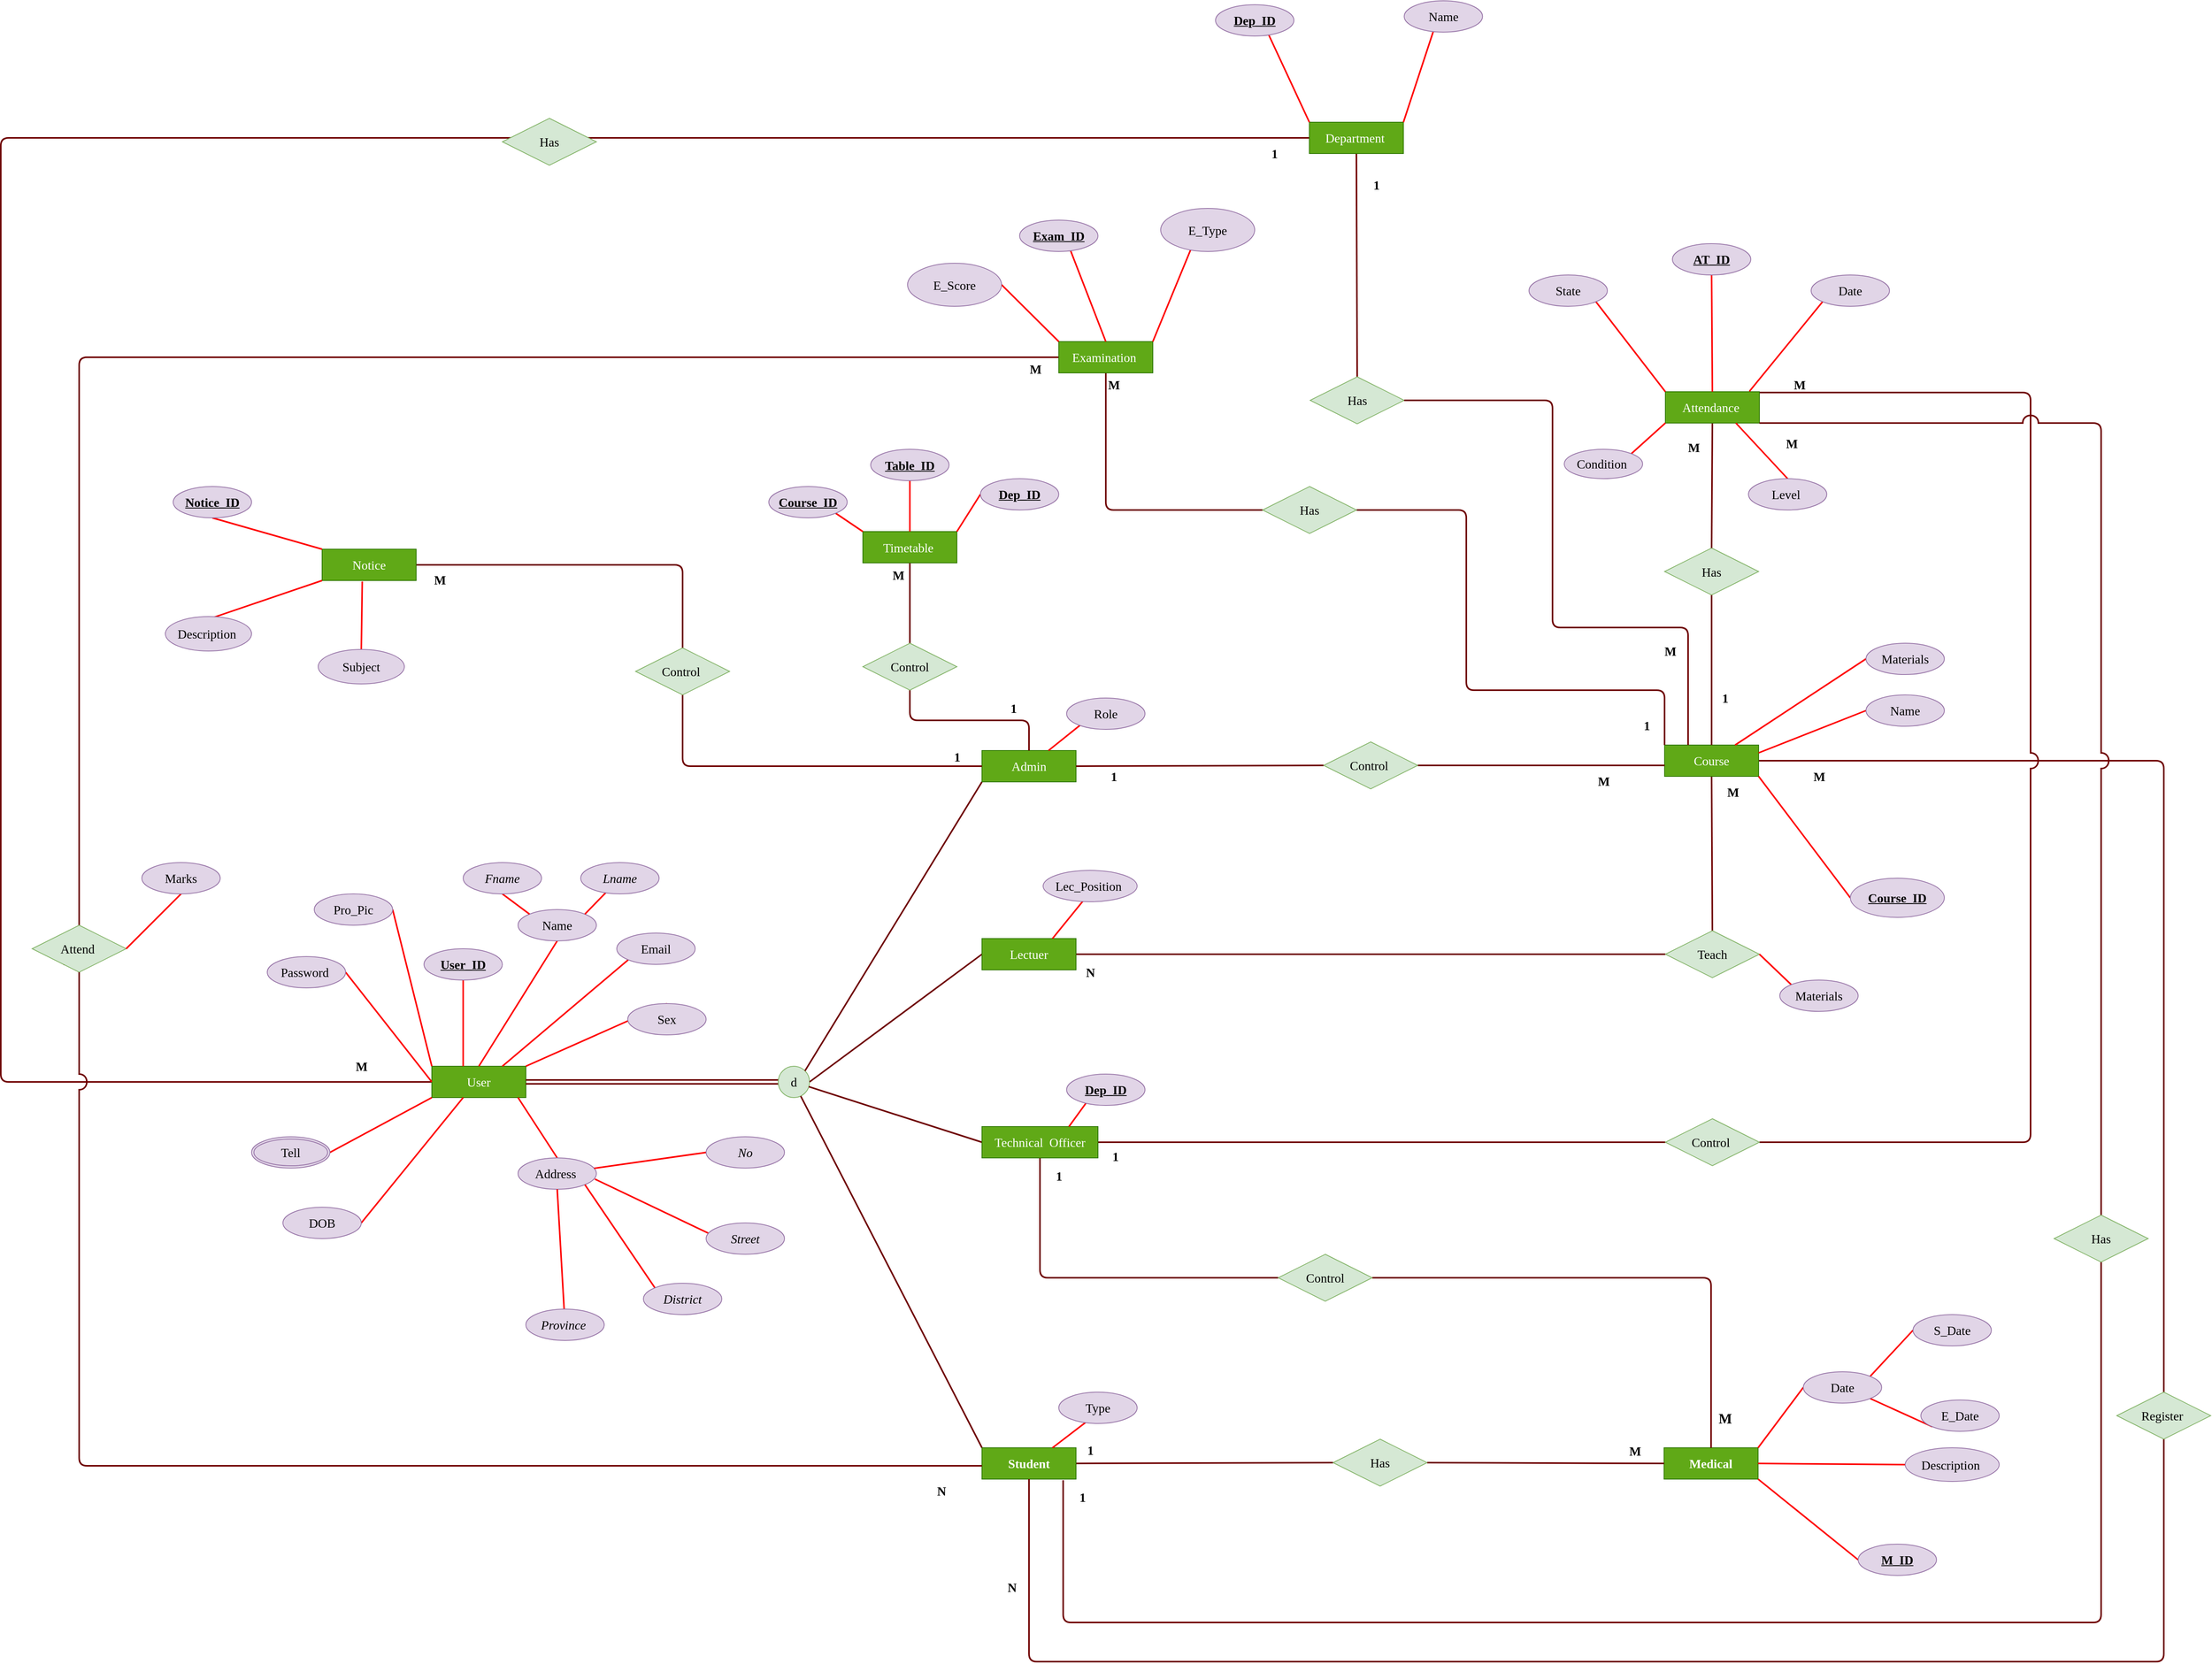 <mxfile version="20.3.0" type="device"><diagram id="XeLZ_5WqPXR0BsOJ5Df1" name="Page-3"><mxGraphModel dx="4052" dy="3664" grid="1" gridSize="10" guides="1" tooltips="1" connect="1" arrows="1" fold="1" page="1" pageScale="1" pageWidth="100" pageHeight="100" math="0" shadow="0"><root><mxCell id="0"/><mxCell id="1" parent="0"/><mxCell id="wuBivZ0_LI9LUzte3hzu-19" style="edgeStyle=orthogonalEdgeStyle;rounded=1;jumpStyle=arc;jumpSize=18;orthogonalLoop=1;jettySize=auto;html=1;entryX=0;entryY=0.5;entryDx=0;entryDy=0;strokeColor=#6F0000;strokeWidth=2;fontFamily=Verdana;endArrow=none;endFill=0;startArrow=none;exitX=0;exitY=0.5;exitDx=0;exitDy=0;fontSize=16;" parent="1" source="aLKbsduVLMZgtOv6LxNU-3" target="wuBivZ0_LI9LUzte3hzu-9" edge="1"><mxGeometry relative="1" as="geometry"><mxPoint x="530" y="530" as="sourcePoint"/><Array as="points"><mxPoint x="130" y="300"/><mxPoint x="130" y="-905"/></Array></mxGeometry></mxCell><mxCell id="aLKbsduVLMZgtOv6LxNU-3" value="User" style="whiteSpace=wrap;html=1;align=center;fillColor=#60a917;fontColor=#ffffff;strokeColor=#2D7600;fontFamily=Verdana;fontSize=16;" parent="1" vertex="1"><mxGeometry x="680" y="280" width="120" height="40" as="geometry"/></mxCell><mxCell id="aLKbsduVLMZgtOv6LxNU-4" style="rounded=1;orthogonalLoop=1;jettySize=auto;html=1;strokeColor=#FF0000;strokeWidth=2;endArrow=none;endFill=0;exitX=0.5;exitY=1;exitDx=0;exitDy=0;fontFamily=Verdana;fontSize=16;" parent="1" source="aLKbsduVLMZgtOv6LxNU-5" edge="1"><mxGeometry relative="1" as="geometry"><mxPoint x="720" y="280" as="targetPoint"/><mxPoint x="740" y="220" as="sourcePoint"/></mxGeometry></mxCell><mxCell id="aLKbsduVLMZgtOv6LxNU-5" value="User_ID" style="ellipse;whiteSpace=wrap;html=1;align=center;fontStyle=5;fillColor=#e1d5e7;strokeColor=#9673a6;fontFamily=Verdana;fontSize=16;" parent="1" vertex="1"><mxGeometry x="670" y="130" width="100" height="40" as="geometry"/></mxCell><mxCell id="aLKbsduVLMZgtOv6LxNU-51" style="edgeStyle=none;rounded=1;jumpStyle=arc;jumpSize=18;orthogonalLoop=1;jettySize=auto;html=1;exitX=1;exitY=0.5;exitDx=0;exitDy=0;strokeColor=#FF0000;strokeWidth=2;endArrow=none;endFill=0;entryX=0;entryY=0.5;entryDx=0;entryDy=0;fontFamily=Verdana;fontSize=16;" parent="1" source="aLKbsduVLMZgtOv6LxNU-7" target="aLKbsduVLMZgtOv6LxNU-3" edge="1"><mxGeometry relative="1" as="geometry"/></mxCell><mxCell id="aLKbsduVLMZgtOv6LxNU-7" value="Password&amp;nbsp;" style="ellipse;whiteSpace=wrap;html=1;align=center;fillColor=#e1d5e7;strokeColor=#9673a6;fontFamily=Verdana;fontSize=16;" parent="1" vertex="1"><mxGeometry x="470" y="140" width="100" height="40" as="geometry"/></mxCell><mxCell id="aLKbsduVLMZgtOv6LxNU-8" style="rounded=0;orthogonalLoop=1;jettySize=auto;html=1;exitX=1;exitY=0.5;exitDx=0;exitDy=0;strokeColor=#FF0000;strokeWidth=2;fontColor=#000000;endArrow=none;endFill=0;fontFamily=Verdana;fontSize=16;" parent="1" source="aLKbsduVLMZgtOv6LxNU-9" edge="1"><mxGeometry relative="1" as="geometry"><mxPoint x="720" y="320" as="targetPoint"/></mxGeometry></mxCell><mxCell id="aLKbsduVLMZgtOv6LxNU-9" value="DOB" style="ellipse;whiteSpace=wrap;html=1;align=center;fillColor=#e1d5e7;strokeColor=#9673a6;fontFamily=Verdana;fontSize=16;" parent="1" vertex="1"><mxGeometry x="490" y="460" width="100" height="40" as="geometry"/></mxCell><mxCell id="aLKbsduVLMZgtOv6LxNU-10" style="rounded=0;orthogonalLoop=1;jettySize=auto;html=1;exitX=0.5;exitY=1;exitDx=0;exitDy=0;entryX=0.5;entryY=0;entryDx=0;entryDy=0;strokeColor=#FF0000;strokeWidth=2;endArrow=none;endFill=0;fontFamily=Verdana;fontSize=16;" parent="1" source="aLKbsduVLMZgtOv6LxNU-44" target="aLKbsduVLMZgtOv6LxNU-3" edge="1"><mxGeometry relative="1" as="geometry"><mxPoint x="740" y="200" as="sourcePoint"/></mxGeometry></mxCell><mxCell id="aLKbsduVLMZgtOv6LxNU-18" style="rounded=0;orthogonalLoop=1;jettySize=auto;html=1;exitX=1;exitY=0.5;exitDx=0;exitDy=0;entryX=0;entryY=1;entryDx=0;entryDy=0;strokeColor=#FF0000;strokeWidth=2;fontColor=#000000;endArrow=none;endFill=0;fontFamily=Verdana;fontSize=16;" parent="1" source="aLKbsduVLMZgtOv6LxNU-49" target="aLKbsduVLMZgtOv6LxNU-3" edge="1"><mxGeometry relative="1" as="geometry"><mxPoint x="630" y="340" as="sourcePoint"/></mxGeometry></mxCell><mxCell id="SIDWhCmO-TXj28OJ8DO0-1" style="edgeStyle=none;rounded=1;jumpStyle=arc;jumpSize=18;orthogonalLoop=1;jettySize=auto;html=1;exitX=0.5;exitY=0;exitDx=0;exitDy=0;entryX=1;entryY=0;entryDx=0;entryDy=0;strokeColor=#FF0000;strokeWidth=2;endArrow=none;endFill=0;fontFamily=Verdana;fontSize=16;" parent="1" source="aLKbsduVLMZgtOv6LxNU-21" target="aLKbsduVLMZgtOv6LxNU-3" edge="1"><mxGeometry relative="1" as="geometry"/></mxCell><mxCell id="aLKbsduVLMZgtOv6LxNU-21" value="Sex" style="ellipse;whiteSpace=wrap;html=1;align=center;fillColor=#e1d5e7;strokeColor=#9673a6;fontFamily=Verdana;fontSize=16;" parent="1" vertex="1"><mxGeometry x="930" y="200" width="100" height="40" as="geometry"/></mxCell><mxCell id="aLKbsduVLMZgtOv6LxNU-22" style="rounded=1;orthogonalLoop=1;jettySize=auto;html=1;exitX=1;exitY=0.5;exitDx=0;exitDy=0;entryX=0;entryY=0;entryDx=0;entryDy=0;strokeColor=#FF0000;strokeWidth=2;endArrow=none;endFill=0;fontFamily=Verdana;fontSize=16;" parent="1" source="aLKbsduVLMZgtOv6LxNU-23" target="aLKbsduVLMZgtOv6LxNU-3" edge="1"><mxGeometry relative="1" as="geometry"/></mxCell><mxCell id="aLKbsduVLMZgtOv6LxNU-23" value="Pro_Pic" style="ellipse;whiteSpace=wrap;html=1;align=center;fillColor=#e1d5e7;strokeColor=#9673a6;fontFamily=Verdana;fontSize=16;" parent="1" vertex="1"><mxGeometry x="530" y="60" width="100" height="40" as="geometry"/></mxCell><mxCell id="aLKbsduVLMZgtOv6LxNU-52" style="edgeStyle=none;rounded=1;jumpStyle=arc;jumpSize=18;orthogonalLoop=1;jettySize=auto;html=1;exitX=0;exitY=1;exitDx=0;exitDy=0;entryX=0.75;entryY=0;entryDx=0;entryDy=0;strokeColor=#FF0000;strokeWidth=2;endArrow=none;endFill=0;fontFamily=Verdana;fontSize=16;" parent="1" source="aLKbsduVLMZgtOv6LxNU-24" target="aLKbsduVLMZgtOv6LxNU-3" edge="1"><mxGeometry relative="1" as="geometry"/></mxCell><mxCell id="aLKbsduVLMZgtOv6LxNU-24" value="Email" style="ellipse;whiteSpace=wrap;html=1;align=center;fillColor=#e1d5e7;strokeColor=#9673a6;fontStyle=0;fontFamily=Verdana;fontSize=16;" parent="1" vertex="1"><mxGeometry x="916" y="110" width="100" height="40" as="geometry"/></mxCell><mxCell id="SIDWhCmO-TXj28OJ8DO0-2" style="edgeStyle=none;rounded=1;jumpStyle=arc;jumpSize=18;orthogonalLoop=1;jettySize=auto;html=1;exitX=0.5;exitY=0;exitDx=0;exitDy=0;strokeColor=#FF0000;strokeWidth=2;endArrow=none;endFill=0;fontFamily=Verdana;fontSize=16;" parent="1" source="aLKbsduVLMZgtOv6LxNU-35" edge="1"><mxGeometry relative="1" as="geometry"><mxPoint x="790" y="320" as="targetPoint"/></mxGeometry></mxCell><mxCell id="SIDWhCmO-TXj28OJ8DO0-7" style="edgeStyle=none;rounded=1;jumpStyle=arc;jumpSize=18;orthogonalLoop=1;jettySize=auto;html=1;exitX=0.981;exitY=0.676;exitDx=0;exitDy=0;strokeColor=#FF0000;strokeWidth=2;endArrow=none;endFill=0;exitPerimeter=0;entryX=0.048;entryY=0.35;entryDx=0;entryDy=0;entryPerimeter=0;fontFamily=Verdana;fontSize=16;" parent="1" source="aLKbsduVLMZgtOv6LxNU-35" target="aLKbsduVLMZgtOv6LxNU-38" edge="1"><mxGeometry relative="1" as="geometry"><mxPoint x="954" y="437" as="targetPoint"/></mxGeometry></mxCell><mxCell id="aLKbsduVLMZgtOv6LxNU-35" value="Address&amp;nbsp;" style="ellipse;whiteSpace=wrap;html=1;align=center;fillColor=#e1d5e7;strokeColor=#9673a6;fontStyle=0;fontFamily=Verdana;fontSize=16;" parent="1" vertex="1"><mxGeometry x="790" y="397" width="100" height="40" as="geometry"/></mxCell><mxCell id="SIDWhCmO-TXj28OJ8DO0-6" style="edgeStyle=none;rounded=1;jumpStyle=arc;jumpSize=18;orthogonalLoop=1;jettySize=auto;html=1;exitX=0;exitY=0;exitDx=0;exitDy=0;strokeColor=#FF0000;strokeWidth=2;endArrow=none;endFill=0;entryX=1;entryY=1;entryDx=0;entryDy=0;fontFamily=Verdana;fontSize=16;" parent="1" source="aLKbsduVLMZgtOv6LxNU-37" target="aLKbsduVLMZgtOv6LxNU-35" edge="1"><mxGeometry relative="1" as="geometry"/></mxCell><mxCell id="aLKbsduVLMZgtOv6LxNU-37" value="District" style="ellipse;whiteSpace=wrap;html=1;align=center;fillColor=#e1d5e7;strokeColor=#9673a6;fontStyle=2;fontFamily=Verdana;fontSize=16;" parent="1" vertex="1"><mxGeometry x="950" y="557" width="100" height="40" as="geometry"/></mxCell><mxCell id="aLKbsduVLMZgtOv6LxNU-38" value="Street" style="ellipse;whiteSpace=wrap;html=1;align=center;fillColor=#e1d5e7;strokeColor=#9673a6;fontStyle=2;fontFamily=Verdana;fontSize=16;" parent="1" vertex="1"><mxGeometry x="1030" y="480" width="100" height="40" as="geometry"/></mxCell><mxCell id="SIDWhCmO-TXj28OJ8DO0-4" style="edgeStyle=none;rounded=1;jumpStyle=arc;jumpSize=18;orthogonalLoop=1;jettySize=auto;html=1;exitX=0;exitY=0.5;exitDx=0;exitDy=0;strokeColor=#FF0000;strokeWidth=2;endArrow=none;endFill=0;fontFamily=Verdana;fontSize=16;" parent="1" source="aLKbsduVLMZgtOv6LxNU-40" target="aLKbsduVLMZgtOv6LxNU-35" edge="1"><mxGeometry relative="1" as="geometry"><mxPoint x="974" y="417" as="sourcePoint"/></mxGeometry></mxCell><mxCell id="aLKbsduVLMZgtOv6LxNU-40" value="No" style="ellipse;whiteSpace=wrap;html=1;align=center;fillColor=#e1d5e7;strokeColor=#9673a6;fontStyle=2;fontFamily=Verdana;fontSize=16;" parent="1" vertex="1"><mxGeometry x="1030" y="370" width="100" height="40" as="geometry"/></mxCell><mxCell id="SIDWhCmO-TXj28OJ8DO0-3" style="edgeStyle=none;rounded=1;jumpStyle=arc;jumpSize=18;orthogonalLoop=1;jettySize=auto;html=1;strokeColor=#FF0000;strokeWidth=2;endArrow=none;endFill=0;entryX=0.5;entryY=1;entryDx=0;entryDy=0;fontFamily=Verdana;fontSize=16;" parent="1" source="aLKbsduVLMZgtOv6LxNU-43" target="aLKbsduVLMZgtOv6LxNU-35" edge="1"><mxGeometry relative="1" as="geometry"><mxPoint x="844" y="437" as="targetPoint"/></mxGeometry></mxCell><mxCell id="aLKbsduVLMZgtOv6LxNU-43" value="Province&amp;nbsp;" style="ellipse;whiteSpace=wrap;html=1;align=center;fillColor=#e1d5e7;strokeColor=#9673a6;fontStyle=2;fontFamily=Verdana;fontSize=16;" parent="1" vertex="1"><mxGeometry x="800" y="590" width="100" height="40" as="geometry"/></mxCell><mxCell id="aLKbsduVLMZgtOv6LxNU-44" value="Name" style="ellipse;whiteSpace=wrap;html=1;align=center;fillColor=#e1d5e7;strokeColor=#9673a6;fontStyle=0;fontFamily=Verdana;fontSize=16;" parent="1" vertex="1"><mxGeometry x="790" y="80" width="100" height="40" as="geometry"/></mxCell><mxCell id="aLKbsduVLMZgtOv6LxNU-45" style="rounded=0;orthogonalLoop=1;jettySize=auto;html=1;entryX=1;entryY=0;entryDx=0;entryDy=0;strokeColor=#FF0000;strokeWidth=2;fontColor=#000000;endArrow=none;endFill=0;fontFamily=Verdana;fontSize=16;" parent="1" source="aLKbsduVLMZgtOv6LxNU-46" target="aLKbsduVLMZgtOv6LxNU-44" edge="1"><mxGeometry relative="1" as="geometry"/></mxCell><mxCell id="aLKbsduVLMZgtOv6LxNU-46" value="Lname" style="ellipse;whiteSpace=wrap;html=1;align=center;fillColor=#e1d5e7;strokeColor=#9673a6;fontStyle=2;fontFamily=Verdana;fontSize=16;" parent="1" vertex="1"><mxGeometry x="870" y="20" width="100" height="40" as="geometry"/></mxCell><mxCell id="aLKbsduVLMZgtOv6LxNU-47" style="rounded=0;orthogonalLoop=1;jettySize=auto;html=1;exitX=0.5;exitY=1;exitDx=0;exitDy=0;strokeColor=#FF0000;strokeWidth=2;fontColor=#000000;endArrow=none;endFill=0;entryX=0;entryY=0;entryDx=0;entryDy=0;fontFamily=Verdana;fontSize=16;" parent="1" source="aLKbsduVLMZgtOv6LxNU-48" target="aLKbsduVLMZgtOv6LxNU-44" edge="1"><mxGeometry relative="1" as="geometry"><mxPoint x="780" y="150" as="targetPoint"/></mxGeometry></mxCell><mxCell id="aLKbsduVLMZgtOv6LxNU-48" value="Fname" style="ellipse;whiteSpace=wrap;html=1;align=center;fillColor=#e1d5e7;strokeColor=#9673a6;fontStyle=2;fontFamily=Verdana;fontSize=16;" parent="1" vertex="1"><mxGeometry x="720" y="20" width="100" height="40" as="geometry"/></mxCell><mxCell id="aLKbsduVLMZgtOv6LxNU-49" value="Tell" style="ellipse;shape=doubleEllipse;margin=3;whiteSpace=wrap;html=1;align=center;fillColor=#e1d5e7;strokeColor=#9673a6;fontFamily=Verdana;fontSize=16;" parent="1" vertex="1"><mxGeometry x="450" y="370" width="100" height="40" as="geometry"/></mxCell><mxCell id="umSQy2UBY_DjJZSCJMrq-1" style="rounded=1;orthogonalLoop=1;jettySize=auto;html=1;exitX=1;exitY=0.5;exitDx=0;exitDy=0;strokeColor=#6F0000;strokeWidth=2;fontColor=#FFFFFF;endArrow=none;endFill=0;shape=link;fillColor=#a20025;entryX=0;entryY=0.5;entryDx=0;entryDy=0;fontFamily=Verdana;fontSize=16;" parent="1" source="aLKbsduVLMZgtOv6LxNU-3" target="umSQy2UBY_DjJZSCJMrq-2" edge="1"><mxGeometry relative="1" as="geometry"><mxPoint x="1371" y="70" as="sourcePoint"/><mxPoint x="1340" y="300" as="targetPoint"/></mxGeometry></mxCell><mxCell id="umSQy2UBY_DjJZSCJMrq-2" value="d" style="ellipse;whiteSpace=wrap;html=1;aspect=fixed;labelBackgroundColor=none;fillStyle=auto;strokeColor=#82b366;fillColor=#d5e8d4;fontFamily=Verdana;fontSize=16;" parent="1" vertex="1"><mxGeometry x="1122" y="280" width="40" height="40" as="geometry"/></mxCell><mxCell id="umSQy2UBY_DjJZSCJMrq-8" style="edgeStyle=none;rounded=1;jumpStyle=arc;jumpSize=18;orthogonalLoop=1;jettySize=auto;html=1;exitX=0;exitY=1;exitDx=0;exitDy=0;entryX=1;entryY=0;entryDx=0;entryDy=0;strokeColor=#6F0000;strokeWidth=2;endArrow=none;endFill=0;fontFamily=Verdana;fontSize=16;" parent="1" source="umSQy2UBY_DjJZSCJMrq-3" target="umSQy2UBY_DjJZSCJMrq-2" edge="1"><mxGeometry relative="1" as="geometry"/></mxCell><mxCell id="umSQy2UBY_DjJZSCJMrq-3" value="Admin" style="whiteSpace=wrap;html=1;align=center;fillColor=#60a917;fontColor=#ffffff;strokeColor=#2D7600;fontFamily=Verdana;fontSize=16;" parent="1" vertex="1"><mxGeometry x="1382" y="-123" width="120" height="40" as="geometry"/></mxCell><mxCell id="umSQy2UBY_DjJZSCJMrq-11" style="edgeStyle=none;rounded=1;jumpStyle=arc;jumpSize=18;orthogonalLoop=1;jettySize=auto;html=1;exitX=0;exitY=0.5;exitDx=0;exitDy=0;entryX=1;entryY=0.5;entryDx=0;entryDy=0;strokeColor=#6F0000;strokeWidth=2;endArrow=none;endFill=0;fontFamily=Verdana;fontSize=16;" parent="1" source="umSQy2UBY_DjJZSCJMrq-4" target="umSQy2UBY_DjJZSCJMrq-2" edge="1"><mxGeometry relative="1" as="geometry"/></mxCell><mxCell id="hMWu4NwYyzXo_p5HIV3X-2" style="edgeStyle=orthogonalEdgeStyle;rounded=1;jumpStyle=arc;jumpSize=18;orthogonalLoop=1;jettySize=auto;html=1;exitX=1;exitY=0.5;exitDx=0;exitDy=0;entryX=0;entryY=0.5;entryDx=0;entryDy=0;strokeColor=#6F0000;strokeWidth=2;fontFamily=Verdana;endArrow=none;endFill=0;fontSize=16;" parent="1" source="umSQy2UBY_DjJZSCJMrq-4" target="el7TFEjA2a8awMpa05gF-7" edge="1"><mxGeometry relative="1" as="geometry"/></mxCell><mxCell id="umSQy2UBY_DjJZSCJMrq-4" value="Lectuer" style="whiteSpace=wrap;html=1;align=center;fillColor=#60a917;fontColor=#ffffff;strokeColor=#2D7600;fontFamily=Verdana;fontSize=16;" parent="1" vertex="1"><mxGeometry x="1382" y="117" width="120" height="40" as="geometry"/></mxCell><mxCell id="umSQy2UBY_DjJZSCJMrq-12" style="edgeStyle=none;rounded=1;jumpStyle=arc;jumpSize=18;orthogonalLoop=1;jettySize=auto;html=1;exitX=0;exitY=0;exitDx=0;exitDy=0;strokeColor=#6F0000;strokeWidth=2;endArrow=none;endFill=0;entryX=0.719;entryY=0.954;entryDx=0;entryDy=0;entryPerimeter=0;fontFamily=Verdana;fontSize=16;" parent="1" source="umSQy2UBY_DjJZSCJMrq-5" target="umSQy2UBY_DjJZSCJMrq-2" edge="1"><mxGeometry relative="1" as="geometry"><mxPoint x="1142" y="320" as="targetPoint"/></mxGeometry></mxCell><mxCell id="evGeOo65qdSta3En-_7n-10" style="edgeStyle=orthogonalEdgeStyle;rounded=1;jumpStyle=arc;jumpSize=18;orthogonalLoop=1;jettySize=auto;html=1;exitX=1;exitY=0.5;exitDx=0;exitDy=0;entryX=0;entryY=0.5;entryDx=0;entryDy=0;strokeColor=#6F0000;strokeWidth=2;fontFamily=Verdana;endArrow=none;endFill=0;fontSize=16;" parent="1" source="umSQy2UBY_DjJZSCJMrq-5" target="evGeOo65qdSta3En-_7n-9" edge="1"><mxGeometry relative="1" as="geometry"/></mxCell><mxCell id="evGeOo65qdSta3En-_7n-17" style="edgeStyle=orthogonalEdgeStyle;rounded=1;jumpStyle=arc;jumpSize=18;orthogonalLoop=1;jettySize=auto;html=1;exitX=0.863;exitY=1.035;exitDx=0;exitDy=0;entryX=0.5;entryY=1;entryDx=0;entryDy=0;strokeColor=#6F0000;strokeWidth=2;fontFamily=Verdana;endArrow=none;endFill=0;exitPerimeter=0;fontSize=16;" parent="1" source="umSQy2UBY_DjJZSCJMrq-5" target="evGeOo65qdSta3En-_7n-16" edge="1"><mxGeometry relative="1" as="geometry"><Array as="points"><mxPoint x="1486" y="990"/><mxPoint x="2810" y="990"/></Array></mxGeometry></mxCell><mxCell id="WIGVmR9nzcgQDn9vLTA5-11" style="edgeStyle=orthogonalEdgeStyle;rounded=1;jumpStyle=arc;jumpSize=18;orthogonalLoop=1;jettySize=auto;html=1;exitX=0.25;exitY=1;exitDx=0;exitDy=0;strokeColor=#6F0000;strokeWidth=2;fontFamily=Verdana;endArrow=none;endFill=0;entryX=0;entryY=0.5;entryDx=0;entryDy=0;startArrow=none;fontSize=16;" parent="1" source="WIGVmR9nzcgQDn9vLTA5-12" target="WIGVmR9nzcgQDn9vLTA5-1" edge="1"><mxGeometry relative="1" as="geometry"><Array as="points"><mxPoint x="230" y="-625"/></Array></mxGeometry></mxCell><mxCell id="umSQy2UBY_DjJZSCJMrq-5" value="&lt;span style=&quot;font-weight: 700; font-size: 16px;&quot;&gt;Student&lt;/span&gt;" style="whiteSpace=wrap;html=1;align=center;fillColor=#60a917;fontColor=#ffffff;strokeColor=#2D7600;fontFamily=Verdana;fontSize=16;" parent="1" vertex="1"><mxGeometry x="1382" y="767" width="120" height="40" as="geometry"/></mxCell><mxCell id="umSQy2UBY_DjJZSCJMrq-10" style="edgeStyle=none;rounded=1;jumpStyle=arc;jumpSize=18;orthogonalLoop=1;jettySize=auto;html=1;exitX=0;exitY=0.5;exitDx=0;exitDy=0;strokeColor=#6F0000;strokeWidth=2;endArrow=none;endFill=0;fontFamily=Verdana;fontSize=16;" parent="1" source="umSQy2UBY_DjJZSCJMrq-6" target="umSQy2UBY_DjJZSCJMrq-2" edge="1"><mxGeometry relative="1" as="geometry"/></mxCell><mxCell id="evGeOo65qdSta3En-_7n-6" style="edgeStyle=orthogonalEdgeStyle;rounded=1;jumpStyle=arc;jumpSize=18;orthogonalLoop=1;jettySize=auto;html=1;exitX=1;exitY=0.5;exitDx=0;exitDy=0;entryX=0;entryY=0.5;entryDx=0;entryDy=0;strokeColor=#6F0000;strokeWidth=2;fontFamily=Verdana;endArrow=none;endFill=0;fontSize=16;" parent="1" source="umSQy2UBY_DjJZSCJMrq-6" target="evGeOo65qdSta3En-_7n-5" edge="1"><mxGeometry relative="1" as="geometry"/></mxCell><mxCell id="evGeOo65qdSta3En-_7n-21" style="edgeStyle=orthogonalEdgeStyle;rounded=1;jumpStyle=arc;jumpSize=18;orthogonalLoop=1;jettySize=auto;html=1;exitX=0.5;exitY=1;exitDx=0;exitDy=0;entryX=0;entryY=0.5;entryDx=0;entryDy=0;strokeColor=#6F0000;strokeWidth=2;fontFamily=Verdana;endArrow=none;endFill=0;fontSize=16;" parent="1" source="umSQy2UBY_DjJZSCJMrq-6" target="evGeOo65qdSta3En-_7n-20" edge="1"><mxGeometry relative="1" as="geometry"/></mxCell><mxCell id="umSQy2UBY_DjJZSCJMrq-6" value="&lt;span style=&quot;font-weight: 400; font-size: 16px;&quot;&gt;Technical&amp;nbsp; Officer&lt;/span&gt;" style="whiteSpace=wrap;html=1;align=center;fillColor=#60a917;fontColor=#ffffff;strokeColor=#2D7600;fontStyle=1;fontFamily=Verdana;fontSize=16;" parent="1" vertex="1"><mxGeometry x="1382" y="357" width="148" height="40" as="geometry"/></mxCell><mxCell id="ZAMKS1lxnuY00CUcrIQt-10" style="edgeStyle=none;rounded=1;jumpStyle=arc;jumpSize=18;orthogonalLoop=1;jettySize=auto;html=1;exitX=0;exitY=1;exitDx=0;exitDy=0;entryX=0.75;entryY=0;entryDx=0;entryDy=0;strokeColor=#FF0000;strokeWidth=2;fontFamily=Verdana;endArrow=none;endFill=0;fontSize=16;" parent="1" target="umSQy2UBY_DjJZSCJMrq-6" edge="1"><mxGeometry relative="1" as="geometry"><mxPoint x="1516.799" y="324.204" as="sourcePoint"/></mxGeometry></mxCell><mxCell id="ZAMKS1lxnuY00CUcrIQt-9" style="edgeStyle=none;rounded=1;jumpStyle=arc;jumpSize=18;orthogonalLoop=1;jettySize=auto;html=1;exitX=0;exitY=1;exitDx=0;exitDy=0;strokeColor=#FF0000;strokeWidth=2;fontFamily=Verdana;endArrow=none;endFill=0;entryX=0.75;entryY=0;entryDx=0;entryDy=0;fontSize=16;" parent="1" target="umSQy2UBY_DjJZSCJMrq-5" edge="1"><mxGeometry relative="1" as="geometry"><mxPoint x="1514.799" y="734.204" as="sourcePoint"/></mxGeometry></mxCell><mxCell id="ZAMKS1lxnuY00CUcrIQt-7" style="edgeStyle=none;rounded=1;jumpStyle=arc;jumpSize=18;orthogonalLoop=1;jettySize=auto;html=1;exitX=0;exitY=1;exitDx=0;exitDy=0;strokeColor=#FF0000;strokeWidth=2;fontFamily=Verdana;endArrow=none;endFill=0;fontSize=16;" parent="1" target="umSQy2UBY_DjJZSCJMrq-3" edge="1"><mxGeometry relative="1" as="geometry"><mxPoint x="1512.799" y="-159.796" as="sourcePoint"/></mxGeometry></mxCell><mxCell id="ZAMKS1lxnuY00CUcrIQt-8" style="edgeStyle=none;rounded=1;jumpStyle=arc;jumpSize=18;orthogonalLoop=1;jettySize=auto;html=1;exitX=0;exitY=1;exitDx=0;exitDy=0;entryX=0.75;entryY=0;entryDx=0;entryDy=0;strokeColor=#FF0000;strokeWidth=2;fontFamily=Verdana;endArrow=none;endFill=0;fontSize=16;" parent="1" target="umSQy2UBY_DjJZSCJMrq-4" edge="1"><mxGeometry relative="1" as="geometry"><mxPoint x="1514.799" y="64.204" as="sourcePoint"/></mxGeometry></mxCell><mxCell id="ZAMKS1lxnuY00CUcrIQt-6" style="edgeStyle=none;rounded=1;jumpStyle=arc;jumpSize=18;orthogonalLoop=1;jettySize=auto;html=1;exitX=0.5;exitY=0;exitDx=0;exitDy=0;strokeColor=#000000;strokeWidth=2;fontFamily=Verdana;endArrow=none;endFill=0;fontSize=16;" parent="1" edge="1"><mxGeometry relative="1" as="geometry"><mxPoint x="1548" y="-194" as="sourcePoint"/><mxPoint x="1548" y="-194" as="targetPoint"/></mxGeometry></mxCell><mxCell id="7DbGRdI2A2hQ1ZzJF0DO-8" style="edgeStyle=orthogonalEdgeStyle;rounded=1;jumpStyle=arc;jumpSize=18;orthogonalLoop=1;jettySize=auto;html=1;exitX=1;exitY=0.5;exitDx=0;exitDy=0;entryX=0.5;entryY=0;entryDx=0;entryDy=0;strokeColor=#6F0000;strokeWidth=2;fontFamily=Verdana;endArrow=none;endFill=0;fontSize=16;" parent="1" source="7DbGRdI2A2hQ1ZzJF0DO-1" target="7DbGRdI2A2hQ1ZzJF0DO-4" edge="1"><mxGeometry relative="1" as="geometry"/></mxCell><mxCell id="7DbGRdI2A2hQ1ZzJF0DO-1" value="Notice" style="whiteSpace=wrap;html=1;align=center;fillColor=#60a917;fontColor=#ffffff;strokeColor=#2D7600;fontFamily=Verdana;fontSize=16;" parent="1" vertex="1"><mxGeometry x="540" y="-380" width="120" height="40" as="geometry"/></mxCell><mxCell id="7DbGRdI2A2hQ1ZzJF0DO-5" style="edgeStyle=none;rounded=1;jumpStyle=arc;jumpSize=18;orthogonalLoop=1;jettySize=auto;html=1;exitX=0.5;exitY=1;exitDx=0;exitDy=0;strokeColor=#FF0000;strokeWidth=2;fontFamily=Verdana;endArrow=none;endFill=0;entryX=0;entryY=0;entryDx=0;entryDy=0;fontSize=16;" parent="1" source="7DbGRdI2A2hQ1ZzJF0DO-2" target="7DbGRdI2A2hQ1ZzJF0DO-1" edge="1"><mxGeometry relative="1" as="geometry"><mxPoint x="660" y="-380" as="targetPoint"/></mxGeometry></mxCell><mxCell id="7DbGRdI2A2hQ1ZzJF0DO-2" value="Notice_ID" style="ellipse;whiteSpace=wrap;html=1;align=center;fontStyle=5;fillColor=#e1d5e7;strokeColor=#9673a6;fontFamily=Verdana;fontSize=16;" parent="1" vertex="1"><mxGeometry x="350" y="-460" width="100" height="40" as="geometry"/></mxCell><mxCell id="7DbGRdI2A2hQ1ZzJF0DO-7" style="edgeStyle=none;rounded=1;jumpStyle=arc;jumpSize=18;orthogonalLoop=1;jettySize=auto;html=1;exitX=0;exitY=0.5;exitDx=0;exitDy=0;entryX=0;entryY=1;entryDx=0;entryDy=0;strokeColor=#FF0000;strokeWidth=2;fontFamily=Verdana;endArrow=none;endFill=0;fontSize=16;" parent="1" source="7DbGRdI2A2hQ1ZzJF0DO-3" target="7DbGRdI2A2hQ1ZzJF0DO-1" edge="1"><mxGeometry relative="1" as="geometry"/></mxCell><mxCell id="7DbGRdI2A2hQ1ZzJF0DO-3" value="Description&amp;nbsp;" style="ellipse;whiteSpace=wrap;html=1;align=center;fillColor=#e1d5e7;strokeColor=#9673a6;fontFamily=Verdana;fontSize=16;" parent="1" vertex="1"><mxGeometry x="340" y="-294" width="110" height="44" as="geometry"/></mxCell><mxCell id="7DbGRdI2A2hQ1ZzJF0DO-9" style="edgeStyle=orthogonalEdgeStyle;rounded=1;jumpStyle=arc;jumpSize=18;orthogonalLoop=1;jettySize=auto;html=1;exitX=0.5;exitY=1;exitDx=0;exitDy=0;entryX=0;entryY=0.5;entryDx=0;entryDy=0;strokeColor=#6F0000;strokeWidth=2;fontFamily=Verdana;endArrow=none;endFill=0;fontSize=16;" parent="1" source="7DbGRdI2A2hQ1ZzJF0DO-4" target="umSQy2UBY_DjJZSCJMrq-3" edge="1"><mxGeometry relative="1" as="geometry"/></mxCell><mxCell id="7DbGRdI2A2hQ1ZzJF0DO-4" value="Control&amp;nbsp;" style="shape=rhombus;perimeter=rhombusPerimeter;whiteSpace=wrap;html=1;align=center;strokeColor=#82b366;fillColor=#d5e8d4;fontFamily=Verdana;fontSize=16;" parent="1" vertex="1"><mxGeometry x="940" y="-254" width="120" height="60" as="geometry"/></mxCell><mxCell id="g1SgA3jdxCMClj5dGv75-4" style="edgeStyle=orthogonalEdgeStyle;rounded=1;jumpStyle=arc;jumpSize=18;orthogonalLoop=1;jettySize=auto;html=1;exitX=0.5;exitY=1;exitDx=0;exitDy=0;entryX=0.5;entryY=0;entryDx=0;entryDy=0;strokeColor=#6F0000;strokeWidth=2;fontFamily=Verdana;endArrow=none;endFill=0;fontSize=16;" parent="1" source="g1SgA3jdxCMClj5dGv75-1" target="g1SgA3jdxCMClj5dGv75-2" edge="1"><mxGeometry relative="1" as="geometry"/></mxCell><mxCell id="g1SgA3jdxCMClj5dGv75-1" value="Timetable&amp;nbsp;" style="whiteSpace=wrap;html=1;align=center;fillColor=#60a917;fontColor=#ffffff;strokeColor=#2D7600;fontFamily=Verdana;fontSize=16;" parent="1" vertex="1"><mxGeometry x="1230" y="-402.5" width="120" height="40" as="geometry"/></mxCell><mxCell id="g1SgA3jdxCMClj5dGv75-5" style="edgeStyle=orthogonalEdgeStyle;rounded=1;jumpStyle=arc;jumpSize=18;orthogonalLoop=1;jettySize=auto;html=1;exitX=0.5;exitY=1;exitDx=0;exitDy=0;entryX=0.5;entryY=0;entryDx=0;entryDy=0;strokeColor=#6F0000;strokeWidth=2;fontFamily=Verdana;endArrow=none;endFill=0;fontSize=16;" parent="1" source="g1SgA3jdxCMClj5dGv75-2" target="umSQy2UBY_DjJZSCJMrq-3" edge="1"><mxGeometry relative="1" as="geometry"/></mxCell><mxCell id="g1SgA3jdxCMClj5dGv75-2" value="Control" style="shape=rhombus;perimeter=rhombusPerimeter;whiteSpace=wrap;html=1;align=center;strokeColor=#82b366;fillColor=#d5e8d4;fontFamily=Verdana;fontSize=16;" parent="1" vertex="1"><mxGeometry x="1230" y="-260" width="120" height="60" as="geometry"/></mxCell><mxCell id="g1SgA3jdxCMClj5dGv75-6" style="rounded=1;jumpStyle=arc;jumpSize=18;orthogonalLoop=1;jettySize=auto;html=1;exitX=0.5;exitY=1;exitDx=0;exitDy=0;entryX=0.5;entryY=0;entryDx=0;entryDy=0;strokeColor=#FF0000;strokeWidth=2;fontFamily=Verdana;endArrow=none;endFill=0;fontSize=16;" parent="1" source="g1SgA3jdxCMClj5dGv75-3" target="g1SgA3jdxCMClj5dGv75-1" edge="1"><mxGeometry relative="1" as="geometry"/></mxCell><mxCell id="g1SgA3jdxCMClj5dGv75-3" value="Table_ID" style="ellipse;whiteSpace=wrap;html=1;align=center;fontStyle=5;fillColor=#e1d5e7;strokeColor=#9673a6;fontFamily=Verdana;fontSize=16;" parent="1" vertex="1"><mxGeometry x="1240" y="-507.5" width="100" height="40" as="geometry"/></mxCell><mxCell id="hMWu4NwYyzXo_p5HIV3X-1" style="edgeStyle=orthogonalEdgeStyle;rounded=1;jumpStyle=arc;jumpSize=18;orthogonalLoop=1;jettySize=auto;html=1;exitX=0.5;exitY=1;exitDx=0;exitDy=0;entryX=0.5;entryY=0;entryDx=0;entryDy=0;strokeColor=#6F0000;strokeWidth=2;fontFamily=Verdana;endArrow=none;endFill=0;fontSize=16;" parent="1" source="el7TFEjA2a8awMpa05gF-1" target="el7TFEjA2a8awMpa05gF-7" edge="1"><mxGeometry relative="1" as="geometry"/></mxCell><mxCell id="WIGVmR9nzcgQDn9vLTA5-20" style="edgeStyle=orthogonalEdgeStyle;rounded=1;jumpStyle=arc;jumpSize=18;orthogonalLoop=1;jettySize=auto;html=1;exitX=1;exitY=0.5;exitDx=0;exitDy=0;entryX=0.5;entryY=0;entryDx=0;entryDy=0;strokeColor=#6F0000;strokeWidth=2;fontFamily=Verdana;endArrow=none;endFill=0;fontSize=16;" parent="1" source="el7TFEjA2a8awMpa05gF-1" target="WIGVmR9nzcgQDn9vLTA5-17" edge="1"><mxGeometry relative="1" as="geometry"/></mxCell><mxCell id="wuBivZ0_LI9LUzte3hzu-22" style="edgeStyle=orthogonalEdgeStyle;rounded=1;jumpStyle=arc;jumpSize=18;orthogonalLoop=1;jettySize=auto;html=1;exitX=0.5;exitY=0;exitDx=0;exitDy=0;entryX=0.5;entryY=1;entryDx=0;entryDy=0;strokeColor=#6F0000;strokeWidth=2;fontFamily=Verdana;endArrow=none;endFill=0;startArrow=none;fontSize=16;" parent="1" source="wuBivZ0_LI9LUzte3hzu-23" target="wuBivZ0_LI9LUzte3hzu-9" edge="1"><mxGeometry relative="1" as="geometry"><Array as="points"><mxPoint x="1860" y="-600"/></Array></mxGeometry></mxCell><mxCell id="el7TFEjA2a8awMpa05gF-1" value="Course" style="whiteSpace=wrap;html=1;align=center;fillColor=#60a917;fontColor=#ffffff;strokeColor=#2D7600;fontFamily=Verdana;fontSize=16;" parent="1" vertex="1"><mxGeometry x="2253" y="-130" width="120" height="40" as="geometry"/></mxCell><mxCell id="el7TFEjA2a8awMpa05gF-12" style="edgeStyle=none;rounded=1;jumpStyle=arc;jumpSize=18;orthogonalLoop=1;jettySize=auto;html=1;exitX=0;exitY=0.5;exitDx=0;exitDy=0;entryX=1;entryY=1;entryDx=0;entryDy=0;strokeColor=#FF0000;strokeWidth=2;fontFamily=Verdana;endArrow=none;endFill=0;fontSize=16;" parent="1" source="el7TFEjA2a8awMpa05gF-2" target="el7TFEjA2a8awMpa05gF-1" edge="1"><mxGeometry relative="1" as="geometry"/></mxCell><mxCell id="el7TFEjA2a8awMpa05gF-2" value="Course_ID" style="ellipse;whiteSpace=wrap;html=1;align=center;fontStyle=5;fillColor=#e1d5e7;strokeColor=#9673a6;fontFamily=Verdana;fontSize=16;" parent="1" vertex="1"><mxGeometry x="2490" y="40" width="120" height="50" as="geometry"/></mxCell><mxCell id="el7TFEjA2a8awMpa05gF-11" style="edgeStyle=none;rounded=1;jumpStyle=arc;jumpSize=18;orthogonalLoop=1;jettySize=auto;html=1;exitX=0;exitY=0.5;exitDx=0;exitDy=0;strokeColor=#FF0000;strokeWidth=2;fontFamily=Verdana;endArrow=none;endFill=0;entryX=1;entryY=0.25;entryDx=0;entryDy=0;fontSize=16;" parent="1" source="el7TFEjA2a8awMpa05gF-3" target="el7TFEjA2a8awMpa05gF-1" edge="1"><mxGeometry relative="1" as="geometry"/></mxCell><mxCell id="el7TFEjA2a8awMpa05gF-3" value="Name" style="ellipse;whiteSpace=wrap;html=1;align=center;fillColor=#e1d5e7;strokeColor=#9673a6;fontStyle=0;fontFamily=Verdana;fontSize=16;" parent="1" vertex="1"><mxGeometry x="2510" y="-194" width="100" height="40" as="geometry"/></mxCell><mxCell id="el7TFEjA2a8awMpa05gF-10" style="edgeStyle=none;rounded=1;jumpStyle=arc;jumpSize=18;orthogonalLoop=1;jettySize=auto;html=1;exitX=0;exitY=0.5;exitDx=0;exitDy=0;entryX=0.75;entryY=0;entryDx=0;entryDy=0;strokeColor=#FF0000;strokeWidth=2;fontFamily=Verdana;endArrow=none;endFill=0;fontSize=16;" parent="1" source="el7TFEjA2a8awMpa05gF-5" target="el7TFEjA2a8awMpa05gF-1" edge="1"><mxGeometry relative="1" as="geometry"/></mxCell><mxCell id="el7TFEjA2a8awMpa05gF-5" value="Materials" style="ellipse;whiteSpace=wrap;html=1;align=center;fillColor=#e1d5e7;strokeColor=#9673a6;fontStyle=0;fontFamily=Verdana;fontSize=16;" parent="1" vertex="1"><mxGeometry x="2510" y="-260" width="100" height="40" as="geometry"/></mxCell><mxCell id="saOfoSJ1WORWaGLc43zg-12" style="edgeStyle=orthogonalEdgeStyle;rounded=1;jumpStyle=arc;jumpSize=18;orthogonalLoop=1;jettySize=auto;html=1;exitX=0.5;exitY=1;exitDx=0;exitDy=0;strokeColor=#6F0000;strokeWidth=2;fontFamily=Verdana;endArrow=none;endFill=0;fontSize=16;" parent="1" source="el7TFEjA2a8awMpa05gF-6" target="el7TFEjA2a8awMpa05gF-1" edge="1"><mxGeometry relative="1" as="geometry"/></mxCell><mxCell id="el7TFEjA2a8awMpa05gF-6" value="Has" style="shape=rhombus;perimeter=rhombusPerimeter;whiteSpace=wrap;html=1;align=center;strokeColor=#82b366;fillColor=#d5e8d4;fontFamily=Verdana;fontSize=16;" parent="1" vertex="1"><mxGeometry x="2253" y="-381.5" width="120" height="60" as="geometry"/></mxCell><mxCell id="el7TFEjA2a8awMpa05gF-7" value="Teach" style="shape=rhombus;perimeter=rhombusPerimeter;whiteSpace=wrap;html=1;align=center;strokeColor=#82b366;fillColor=#d5e8d4;fontFamily=Verdana;fontSize=16;" parent="1" vertex="1"><mxGeometry x="2254" y="107" width="120" height="60" as="geometry"/></mxCell><mxCell id="el7TFEjA2a8awMpa05gF-13" style="edgeStyle=orthogonalEdgeStyle;rounded=1;jumpStyle=arc;jumpSize=18;orthogonalLoop=1;jettySize=auto;html=1;exitX=0;exitY=0.5;exitDx=0;exitDy=0;strokeColor=#6F0000;strokeWidth=2;fontFamily=Verdana;endArrow=none;endFill=0;entryX=1;entryY=0.5;entryDx=0;entryDy=0;fontSize=16;" parent="1" source="el7TFEjA2a8awMpa05gF-8" target="umSQy2UBY_DjJZSCJMrq-3" edge="1"><mxGeometry relative="1" as="geometry"><mxPoint x="1710" y="-130" as="targetPoint"/></mxGeometry></mxCell><mxCell id="el7TFEjA2a8awMpa05gF-14" style="edgeStyle=orthogonalEdgeStyle;rounded=1;jumpStyle=arc;jumpSize=18;orthogonalLoop=1;jettySize=auto;html=1;exitX=1;exitY=0.5;exitDx=0;exitDy=0;strokeColor=#6F0000;strokeWidth=2;fontFamily=Verdana;endArrow=none;endFill=0;fontSize=16;" parent="1" source="el7TFEjA2a8awMpa05gF-8" target="el7TFEjA2a8awMpa05gF-1" edge="1"><mxGeometry relative="1" as="geometry"><mxPoint x="2250" y="-104.667" as="targetPoint"/><Array as="points"><mxPoint x="2180" y="-104"/><mxPoint x="2180" y="-104"/></Array></mxGeometry></mxCell><mxCell id="el7TFEjA2a8awMpa05gF-8" value="Control&amp;nbsp;" style="shape=rhombus;perimeter=rhombusPerimeter;whiteSpace=wrap;html=1;align=center;strokeColor=#82b366;fillColor=#d5e8d4;fontFamily=Verdana;fontSize=16;" parent="1" vertex="1"><mxGeometry x="1818" y="-134" width="120" height="60" as="geometry"/></mxCell><mxCell id="_DKebtP538u_TmAw6ko1-1" style="edgeStyle=none;rounded=1;sketch=0;jumpStyle=arc;jumpSize=18;orthogonalLoop=1;jettySize=auto;html=1;exitX=0;exitY=0;exitDx=0;exitDy=0;shadow=0;strokeColor=#FF0000;strokeWidth=2;fontColor=#000000;endArrow=none;endFill=0;entryX=1;entryY=0.5;entryDx=0;entryDy=0;fontFamily=Verdana;fontSize=16;" parent="1" source="_DKebtP538u_TmAw6ko1-2" target="el7TFEjA2a8awMpa05gF-7" edge="1"><mxGeometry relative="1" as="geometry"><mxPoint x="2389" y="130.0" as="sourcePoint"/><mxPoint x="2380" y="140" as="targetPoint"/></mxGeometry></mxCell><mxCell id="_DKebtP538u_TmAw6ko1-2" value="Materials" style="ellipse;whiteSpace=wrap;html=1;align=center;fillColor=#e1d5e7;strokeColor=#9673a6;fontStyle=0;fontFamily=Verdana;fontSize=16;" parent="1" vertex="1"><mxGeometry x="2400" y="170" width="100" height="40" as="geometry"/></mxCell><mxCell id="saOfoSJ1WORWaGLc43zg-10" style="edgeStyle=orthogonalEdgeStyle;rounded=1;jumpStyle=arc;jumpSize=18;orthogonalLoop=1;jettySize=auto;html=1;exitX=0.5;exitY=1;exitDx=0;exitDy=0;strokeColor=#6F0000;strokeWidth=2;fontFamily=Verdana;endArrow=none;endFill=0;fontSize=16;" parent="1" source="saOfoSJ1WORWaGLc43zg-2" target="el7TFEjA2a8awMpa05gF-6" edge="1"><mxGeometry relative="1" as="geometry"><mxPoint x="2314" y="-384" as="targetPoint"/></mxGeometry></mxCell><mxCell id="evGeOo65qdSta3En-_7n-7" style="edgeStyle=orthogonalEdgeStyle;rounded=1;jumpStyle=arc;jumpSize=18;orthogonalLoop=1;jettySize=auto;html=1;exitX=0.992;exitY=0.147;exitDx=0;exitDy=0;entryX=1;entryY=0.5;entryDx=0;entryDy=0;strokeColor=#6F0000;strokeWidth=2;fontFamily=Verdana;endArrow=none;endFill=0;exitPerimeter=0;fontSize=16;" parent="1" source="saOfoSJ1WORWaGLc43zg-2" target="evGeOo65qdSta3En-_7n-5" edge="1"><mxGeometry relative="1" as="geometry"><Array as="points"><mxPoint x="2360" y="-575"/><mxPoint x="2360" y="-580"/><mxPoint x="2720" y="-580"/><mxPoint x="2720" y="377"/></Array></mxGeometry></mxCell><mxCell id="saOfoSJ1WORWaGLc43zg-2" value="Attendance&amp;nbsp;" style="whiteSpace=wrap;html=1;align=center;fillColor=#60a917;fontColor=#ffffff;strokeColor=#2D7600;fontFamily=Verdana;fontSize=16;" parent="1" vertex="1"><mxGeometry x="2254" y="-581" width="120" height="40" as="geometry"/></mxCell><mxCell id="saOfoSJ1WORWaGLc43zg-7" style="edgeStyle=orthogonalEdgeStyle;rounded=1;jumpStyle=arc;jumpSize=18;orthogonalLoop=1;jettySize=auto;html=1;exitX=0.5;exitY=1;exitDx=0;exitDy=0;entryX=0.5;entryY=0;entryDx=0;entryDy=0;strokeColor=#FF0000;strokeWidth=2;fontFamily=Verdana;endArrow=none;endFill=0;fontSize=16;" parent="1" source="saOfoSJ1WORWaGLc43zg-3" target="saOfoSJ1WORWaGLc43zg-2" edge="1"><mxGeometry relative="1" as="geometry"/></mxCell><mxCell id="saOfoSJ1WORWaGLc43zg-3" value="AT_ID" style="ellipse;whiteSpace=wrap;html=1;align=center;fontStyle=5;fillColor=#e1d5e7;strokeColor=#9673a6;fontFamily=Verdana;fontSize=16;" parent="1" vertex="1"><mxGeometry x="2263" y="-770" width="100" height="40" as="geometry"/></mxCell><mxCell id="saOfoSJ1WORWaGLc43zg-9" style="edgeStyle=none;rounded=1;jumpStyle=arc;jumpSize=18;orthogonalLoop=1;jettySize=auto;html=1;exitX=0;exitY=1;exitDx=0;exitDy=0;entryX=0.894;entryY=-0.013;entryDx=0;entryDy=0;strokeColor=#FF0000;strokeWidth=2;fontFamily=Verdana;endArrow=none;endFill=0;entryPerimeter=0;fontSize=16;" parent="1" source="saOfoSJ1WORWaGLc43zg-4" target="saOfoSJ1WORWaGLc43zg-2" edge="1"><mxGeometry relative="1" as="geometry"/></mxCell><mxCell id="saOfoSJ1WORWaGLc43zg-4" value="Date" style="ellipse;whiteSpace=wrap;html=1;align=center;fillColor=#e1d5e7;strokeColor=#9673a6;fontStyle=0;fontFamily=Verdana;fontSize=16;" parent="1" vertex="1"><mxGeometry x="2440" y="-730" width="100" height="40" as="geometry"/></mxCell><mxCell id="saOfoSJ1WORWaGLc43zg-8" style="rounded=1;jumpStyle=arc;jumpSize=18;orthogonalLoop=1;jettySize=auto;html=1;exitX=1;exitY=1;exitDx=0;exitDy=0;entryX=0;entryY=0;entryDx=0;entryDy=0;strokeColor=#FF0000;strokeWidth=2;fontFamily=Verdana;endArrow=none;endFill=0;fontSize=16;" parent="1" source="saOfoSJ1WORWaGLc43zg-5" target="saOfoSJ1WORWaGLc43zg-2" edge="1"><mxGeometry relative="1" as="geometry"/></mxCell><mxCell id="saOfoSJ1WORWaGLc43zg-5" value="State" style="ellipse;whiteSpace=wrap;html=1;align=center;fillColor=#e1d5e7;strokeColor=#9673a6;fontStyle=0;fontFamily=Verdana;fontSize=16;" parent="1" vertex="1"><mxGeometry x="2080" y="-730" width="100" height="40" as="geometry"/></mxCell><mxCell id="evGeOo65qdSta3En-_7n-1" value="Medical" style="whiteSpace=wrap;html=1;align=center;fillColor=#60a917;fontColor=#ffffff;strokeColor=#2D7600;fontStyle=1;fontFamily=Verdana;fontSize=16;" parent="1" vertex="1"><mxGeometry x="2252.32" y="767" width="120" height="40" as="geometry"/></mxCell><mxCell id="evGeOo65qdSta3En-_7n-13" style="edgeStyle=none;rounded=1;jumpStyle=arc;jumpSize=18;orthogonalLoop=1;jettySize=auto;html=1;exitX=0;exitY=0.5;exitDx=0;exitDy=0;entryX=1;entryY=0.5;entryDx=0;entryDy=0;strokeColor=#FF0000;strokeWidth=2;fontFamily=Verdana;endArrow=none;endFill=0;fontSize=16;" parent="1" source="evGeOo65qdSta3En-_7n-2" target="evGeOo65qdSta3En-_7n-1" edge="1"><mxGeometry relative="1" as="geometry"/></mxCell><mxCell id="evGeOo65qdSta3En-_7n-2" value="Description&amp;nbsp;" style="ellipse;whiteSpace=wrap;html=1;align=center;fillColor=#e1d5e7;strokeColor=#9673a6;fontStyle=0;fontFamily=Verdana;fontSize=16;" parent="1" vertex="1"><mxGeometry x="2560" y="767" width="120" height="43" as="geometry"/></mxCell><mxCell id="evGeOo65qdSta3En-_7n-12" style="rounded=1;jumpStyle=arc;jumpSize=18;orthogonalLoop=1;jettySize=auto;html=1;exitX=0;exitY=0.5;exitDx=0;exitDy=0;entryX=1;entryY=0;entryDx=0;entryDy=0;strokeColor=#FF0000;strokeWidth=2;fontFamily=Verdana;endArrow=none;endFill=0;fontSize=16;" parent="1" source="evGeOo65qdSta3En-_7n-3" target="evGeOo65qdSta3En-_7n-1" edge="1"><mxGeometry relative="1" as="geometry"/></mxCell><mxCell id="fx2E3wQHddSnB2AKCM22-3" style="edgeStyle=none;rounded=1;jumpStyle=arc;jumpSize=18;orthogonalLoop=1;jettySize=auto;html=1;exitX=1;exitY=0;exitDx=0;exitDy=0;entryX=0;entryY=0.5;entryDx=0;entryDy=0;strokeColor=#FF0000;strokeWidth=2;fontFamily=Verdana;fontSize=18;fontColor=#000000;endArrow=none;endFill=0;" parent="1" source="evGeOo65qdSta3En-_7n-3" target="fx2E3wQHddSnB2AKCM22-2" edge="1"><mxGeometry relative="1" as="geometry"/></mxCell><mxCell id="fx2E3wQHddSnB2AKCM22-4" style="edgeStyle=none;rounded=1;jumpStyle=arc;jumpSize=18;orthogonalLoop=1;jettySize=auto;html=1;exitX=1;exitY=1;exitDx=0;exitDy=0;entryX=0;entryY=1;entryDx=0;entryDy=0;strokeColor=#FF0000;strokeWidth=2;fontFamily=Verdana;fontSize=18;fontColor=#000000;endArrow=none;endFill=0;" parent="1" source="evGeOo65qdSta3En-_7n-3" target="fx2E3wQHddSnB2AKCM22-1" edge="1"><mxGeometry relative="1" as="geometry"/></mxCell><mxCell id="evGeOo65qdSta3En-_7n-3" value="Date" style="ellipse;whiteSpace=wrap;html=1;align=center;fillColor=#e1d5e7;strokeColor=#9673a6;fontStyle=0;fontFamily=Verdana;fontSize=16;" parent="1" vertex="1"><mxGeometry x="2430" y="670" width="100" height="40" as="geometry"/></mxCell><mxCell id="evGeOo65qdSta3En-_7n-14" style="edgeStyle=none;rounded=1;jumpStyle=arc;jumpSize=18;orthogonalLoop=1;jettySize=auto;html=1;exitX=0;exitY=0.5;exitDx=0;exitDy=0;strokeColor=#FF0000;strokeWidth=2;fontFamily=Verdana;endArrow=none;endFill=0;entryX=1;entryY=1;entryDx=0;entryDy=0;fontSize=16;" parent="1" source="evGeOo65qdSta3En-_7n-4" target="evGeOo65qdSta3En-_7n-1" edge="1"><mxGeometry relative="1" as="geometry"><mxPoint x="2370" y="810" as="targetPoint"/></mxGeometry></mxCell><mxCell id="evGeOo65qdSta3En-_7n-4" value="M_ID" style="ellipse;whiteSpace=wrap;html=1;align=center;fontStyle=5;fillColor=#e1d5e7;strokeColor=#9673a6;fontFamily=Verdana;fontSize=16;" parent="1" vertex="1"><mxGeometry x="2500" y="890" width="100" height="40" as="geometry"/></mxCell><mxCell id="evGeOo65qdSta3En-_7n-5" value="Control&amp;nbsp;" style="shape=rhombus;perimeter=rhombusPerimeter;whiteSpace=wrap;html=1;align=center;strokeColor=#82b366;fillColor=#d5e8d4;fontFamily=Verdana;fontSize=16;" parent="1" vertex="1"><mxGeometry x="2254" y="347" width="120" height="60" as="geometry"/></mxCell><mxCell id="evGeOo65qdSta3En-_7n-11" style="edgeStyle=orthogonalEdgeStyle;rounded=1;jumpStyle=arc;jumpSize=18;orthogonalLoop=1;jettySize=auto;html=1;exitX=1;exitY=0.5;exitDx=0;exitDy=0;strokeColor=#6F0000;strokeWidth=2;fontFamily=Verdana;endArrow=none;endFill=0;fontSize=16;" parent="1" source="evGeOo65qdSta3En-_7n-9" target="evGeOo65qdSta3En-_7n-1" edge="1"><mxGeometry relative="1" as="geometry"/></mxCell><mxCell id="evGeOo65qdSta3En-_7n-9" value="Has" style="shape=rhombus;perimeter=rhombusPerimeter;whiteSpace=wrap;html=1;align=center;strokeColor=#82b366;fillColor=#d5e8d4;fontFamily=Verdana;fontSize=16;" parent="1" vertex="1"><mxGeometry x="1830" y="756" width="120" height="60" as="geometry"/></mxCell><mxCell id="evGeOo65qdSta3En-_7n-18" style="edgeStyle=orthogonalEdgeStyle;rounded=1;jumpStyle=arc;jumpSize=18;orthogonalLoop=1;jettySize=auto;html=1;exitX=0.5;exitY=0;exitDx=0;exitDy=0;entryX=1;entryY=1;entryDx=0;entryDy=0;strokeColor=#6F0000;strokeWidth=2;fontFamily=Verdana;endArrow=none;endFill=0;fontSize=16;" parent="1" source="evGeOo65qdSta3En-_7n-16" target="saOfoSJ1WORWaGLc43zg-2" edge="1"><mxGeometry relative="1" as="geometry"><Array as="points"><mxPoint x="2810" y="-541"/></Array></mxGeometry></mxCell><mxCell id="evGeOo65qdSta3En-_7n-16" value="Has" style="shape=rhombus;perimeter=rhombusPerimeter;whiteSpace=wrap;html=1;align=center;strokeColor=#82b366;fillColor=#d5e8d4;fontFamily=Verdana;fontSize=16;" parent="1" vertex="1"><mxGeometry x="2750" y="470" width="120" height="60" as="geometry"/></mxCell><mxCell id="evGeOo65qdSta3En-_7n-22" style="edgeStyle=orthogonalEdgeStyle;rounded=1;jumpStyle=arc;jumpSize=18;orthogonalLoop=1;jettySize=auto;html=1;exitX=1;exitY=0.5;exitDx=0;exitDy=0;entryX=0.5;entryY=0;entryDx=0;entryDy=0;strokeColor=#6F0000;strokeWidth=2;fontFamily=Verdana;endArrow=none;endFill=0;fontSize=16;" parent="1" source="evGeOo65qdSta3En-_7n-20" target="evGeOo65qdSta3En-_7n-1" edge="1"><mxGeometry relative="1" as="geometry"><mxPoint x="1950" y="650" as="sourcePoint"/><Array as="points"><mxPoint x="2312" y="550"/></Array></mxGeometry></mxCell><mxCell id="evGeOo65qdSta3En-_7n-20" value="Control" style="shape=rhombus;perimeter=rhombusPerimeter;whiteSpace=wrap;html=1;align=center;strokeColor=#82b366;fillColor=#d5e8d4;fontFamily=Verdana;fontSize=16;" parent="1" vertex="1"><mxGeometry x="1760" y="520" width="120" height="60" as="geometry"/></mxCell><mxCell id="WIGVmR9nzcgQDn9vLTA5-9" style="edgeStyle=orthogonalEdgeStyle;rounded=1;jumpStyle=arc;jumpSize=18;orthogonalLoop=1;jettySize=auto;html=1;exitX=0.5;exitY=1;exitDx=0;exitDy=0;entryX=0;entryY=0.5;entryDx=0;entryDy=0;strokeColor=#6F0000;strokeWidth=2;fontFamily=Verdana;endArrow=none;endFill=0;fontSize=16;" parent="1" source="WIGVmR9nzcgQDn9vLTA5-1" target="WIGVmR9nzcgQDn9vLTA5-8" edge="1"><mxGeometry relative="1" as="geometry"/></mxCell><mxCell id="WIGVmR9nzcgQDn9vLTA5-1" value="Examination&amp;nbsp;" style="whiteSpace=wrap;html=1;align=center;fillColor=#60a917;fontColor=#ffffff;strokeColor=#2D7600;fontFamily=Verdana;fontSize=16;" parent="1" vertex="1"><mxGeometry x="1480" y="-645" width="120" height="40" as="geometry"/></mxCell><mxCell id="WIGVmR9nzcgQDn9vLTA5-2" style="rounded=1;sketch=0;jumpStyle=arc;jumpSize=18;orthogonalLoop=1;jettySize=auto;html=1;exitX=0.5;exitY=0;exitDx=0;exitDy=0;entryX=0.5;entryY=0;entryDx=0;entryDy=0;shadow=0;strokeColor=#FF0000;strokeWidth=2;fontColor=#000000;endArrow=none;endFill=0;fontFamily=Verdana;fontSize=16;" parent="1" source="WIGVmR9nzcgQDn9vLTA5-3" target="WIGVmR9nzcgQDn9vLTA5-1" edge="1"><mxGeometry relative="1" as="geometry"/></mxCell><mxCell id="WIGVmR9nzcgQDn9vLTA5-3" value="Exam_ID" style="ellipse;whiteSpace=wrap;html=1;align=center;fontStyle=5;fillColor=#e1d5e7;strokeColor=#9673a6;fontFamily=Verdana;fontSize=16;" parent="1" vertex="1"><mxGeometry x="1430" y="-800" width="100" height="40" as="geometry"/></mxCell><mxCell id="WIGVmR9nzcgQDn9vLTA5-4" style="edgeStyle=none;rounded=1;sketch=0;jumpStyle=arc;jumpSize=18;orthogonalLoop=1;jettySize=auto;html=1;exitX=0.5;exitY=0;exitDx=0;exitDy=0;shadow=0;strokeColor=#FF0000;strokeWidth=2;fontColor=#000000;endArrow=none;endFill=0;entryX=1;entryY=0;entryDx=0;entryDy=0;fontFamily=Verdana;fontSize=16;" parent="1" source="WIGVmR9nzcgQDn9vLTA5-5" target="WIGVmR9nzcgQDn9vLTA5-1" edge="1"><mxGeometry relative="1" as="geometry"><mxPoint x="1600" y="-655" as="targetPoint"/></mxGeometry></mxCell><mxCell id="WIGVmR9nzcgQDn9vLTA5-5" value="E_Type" style="ellipse;whiteSpace=wrap;html=1;align=center;fillColor=#e1d5e7;strokeColor=#9673a6;fontStyle=0;fontFamily=Verdana;fontSize=16;" parent="1" vertex="1"><mxGeometry x="1610" y="-815" width="120" height="55" as="geometry"/></mxCell><mxCell id="WIGVmR9nzcgQDn9vLTA5-10" style="edgeStyle=orthogonalEdgeStyle;rounded=1;jumpStyle=arc;jumpSize=18;orthogonalLoop=1;jettySize=auto;html=1;exitX=1;exitY=0.5;exitDx=0;exitDy=0;entryX=0;entryY=0;entryDx=0;entryDy=0;strokeColor=#6F0000;strokeWidth=2;fontFamily=Verdana;endArrow=none;endFill=0;fontSize=16;" parent="1" source="WIGVmR9nzcgQDn9vLTA5-8" target="el7TFEjA2a8awMpa05gF-1" edge="1"><mxGeometry relative="1" as="geometry"><Array as="points"><mxPoint x="2000" y="-430"/><mxPoint x="2000" y="-200"/><mxPoint x="2253" y="-200"/></Array></mxGeometry></mxCell><mxCell id="WIGVmR9nzcgQDn9vLTA5-8" value="Has" style="shape=rhombus;perimeter=rhombusPerimeter;whiteSpace=wrap;html=1;align=center;strokeColor=#82b366;fillColor=#d5e8d4;fontFamily=Verdana;fontSize=16;" parent="1" vertex="1"><mxGeometry x="1740" y="-460" width="120" height="60" as="geometry"/></mxCell><mxCell id="WIGVmR9nzcgQDn9vLTA5-12" value="Attend&amp;nbsp;" style="shape=rhombus;perimeter=rhombusPerimeter;whiteSpace=wrap;html=1;align=center;strokeColor=#82b366;fillColor=#d5e8d4;fontFamily=Verdana;fontSize=16;" parent="1" vertex="1"><mxGeometry x="170" y="100" width="120" height="60" as="geometry"/></mxCell><mxCell id="WIGVmR9nzcgQDn9vLTA5-13" value="" style="edgeStyle=orthogonalEdgeStyle;rounded=1;jumpStyle=arc;jumpSize=18;orthogonalLoop=1;jettySize=auto;html=1;strokeColor=#6F0000;strokeWidth=2;fontFamily=Verdana;endArrow=none;endFill=0;entryX=0.5;entryY=1;entryDx=0;entryDy=0;fontSize=16;" parent="1" source="umSQy2UBY_DjJZSCJMrq-5" target="WIGVmR9nzcgQDn9vLTA5-12" edge="1"><mxGeometry relative="1" as="geometry"><mxPoint x="1412" y="807" as="sourcePoint"/><mxPoint x="1480" y="-625" as="targetPoint"/><Array as="points"><mxPoint x="230" y="790"/></Array></mxGeometry></mxCell><mxCell id="WIGVmR9nzcgQDn9vLTA5-15" style="rounded=1;jumpStyle=arc;jumpSize=18;orthogonalLoop=1;jettySize=auto;html=1;exitX=0.5;exitY=1;exitDx=0;exitDy=0;entryX=1;entryY=0.5;entryDx=0;entryDy=0;strokeColor=#FF0000;strokeWidth=2;fontFamily=Verdana;endArrow=none;endFill=0;fontSize=16;" parent="1" source="WIGVmR9nzcgQDn9vLTA5-14" target="WIGVmR9nzcgQDn9vLTA5-12" edge="1"><mxGeometry relative="1" as="geometry"/></mxCell><mxCell id="WIGVmR9nzcgQDn9vLTA5-14" value="Marks" style="ellipse;whiteSpace=wrap;html=1;align=center;fillColor=#e1d5e7;strokeColor=#9673a6;fontFamily=Verdana;fontSize=16;" parent="1" vertex="1"><mxGeometry x="310" y="20" width="100" height="40" as="geometry"/></mxCell><mxCell id="WIGVmR9nzcgQDn9vLTA5-21" style="edgeStyle=orthogonalEdgeStyle;rounded=1;jumpStyle=arc;jumpSize=18;orthogonalLoop=1;jettySize=auto;html=1;exitX=0.5;exitY=1;exitDx=0;exitDy=0;entryX=0.5;entryY=1;entryDx=0;entryDy=0;strokeColor=#6F0000;strokeWidth=2;fontFamily=Verdana;endArrow=none;endFill=0;fontSize=16;" parent="1" source="WIGVmR9nzcgQDn9vLTA5-17" target="umSQy2UBY_DjJZSCJMrq-5" edge="1"><mxGeometry relative="1" as="geometry"><Array as="points"><mxPoint x="2890" y="1040"/><mxPoint x="1442" y="1040"/></Array></mxGeometry></mxCell><mxCell id="WIGVmR9nzcgQDn9vLTA5-17" value="Register&amp;nbsp;" style="shape=rhombus;perimeter=rhombusPerimeter;whiteSpace=wrap;html=1;align=center;strokeColor=#82b366;fillColor=#d5e8d4;fontFamily=Verdana;fontSize=16;" parent="1" vertex="1"><mxGeometry x="2830" y="696" width="120" height="60" as="geometry"/></mxCell><mxCell id="wuBivZ0_LI9LUzte3hzu-9" value="Department&amp;nbsp;" style="whiteSpace=wrap;html=1;align=center;fillColor=#60a917;fontColor=#ffffff;strokeColor=#2D7600;fontFamily=Verdana;fontSize=16;" parent="1" vertex="1"><mxGeometry x="1799.75" y="-925" width="120" height="40" as="geometry"/></mxCell><mxCell id="wuBivZ0_LI9LUzte3hzu-10" style="rounded=1;sketch=0;jumpStyle=arc;jumpSize=18;orthogonalLoop=1;jettySize=auto;html=1;exitX=0.5;exitY=0;exitDx=0;exitDy=0;entryX=0;entryY=0;entryDx=0;entryDy=0;shadow=0;strokeColor=#FF0000;strokeWidth=2;fontColor=#000000;endArrow=none;endFill=0;fontFamily=Verdana;fontSize=16;" parent="1" source="wuBivZ0_LI9LUzte3hzu-11" target="wuBivZ0_LI9LUzte3hzu-9" edge="1"><mxGeometry relative="1" as="geometry"/></mxCell><mxCell id="wuBivZ0_LI9LUzte3hzu-11" value="Dep_ID" style="ellipse;whiteSpace=wrap;html=1;align=center;fontStyle=5;fillColor=#e1d5e7;strokeColor=#9673a6;fontFamily=Verdana;fontSize=16;" parent="1" vertex="1"><mxGeometry x="1680" y="-1075" width="100" height="40" as="geometry"/></mxCell><mxCell id="wuBivZ0_LI9LUzte3hzu-12" style="edgeStyle=none;rounded=1;sketch=0;jumpStyle=arc;jumpSize=18;orthogonalLoop=1;jettySize=auto;html=1;exitX=0.5;exitY=0;exitDx=0;exitDy=0;shadow=0;strokeColor=#FF0000;strokeWidth=2;fontColor=#000000;endArrow=none;endFill=0;entryX=1;entryY=0;entryDx=0;entryDy=0;fontFamily=Verdana;fontSize=16;" parent="1" source="wuBivZ0_LI9LUzte3hzu-13" target="wuBivZ0_LI9LUzte3hzu-9" edge="1"><mxGeometry relative="1" as="geometry"><mxPoint x="1920" y="-935" as="targetPoint"/></mxGeometry></mxCell><mxCell id="wuBivZ0_LI9LUzte3hzu-13" value="Name" style="ellipse;whiteSpace=wrap;html=1;align=center;fillColor=#e1d5e7;strokeColor=#9673a6;fontStyle=0;fontFamily=Verdana;fontSize=16;" parent="1" vertex="1"><mxGeometry x="1920.75" y="-1080" width="100" height="40" as="geometry"/></mxCell><mxCell id="wuBivZ0_LI9LUzte3hzu-20" value="Has" style="shape=rhombus;perimeter=rhombusPerimeter;whiteSpace=wrap;html=1;align=center;strokeColor=#82b366;fillColor=#d5e8d4;fontFamily=Verdana;fontSize=16;" parent="1" vertex="1"><mxGeometry x="770" y="-930" width="120" height="60" as="geometry"/></mxCell><mxCell id="wuBivZ0_LI9LUzte3hzu-23" value="Has" style="shape=rhombus;perimeter=rhombusPerimeter;whiteSpace=wrap;html=1;align=center;strokeColor=#82b366;fillColor=#d5e8d4;fontFamily=Verdana;fontSize=16;" parent="1" vertex="1"><mxGeometry x="1800.75" y="-600" width="120" height="60" as="geometry"/></mxCell><mxCell id="wuBivZ0_LI9LUzte3hzu-24" value="" style="edgeStyle=orthogonalEdgeStyle;rounded=1;jumpStyle=arc;jumpSize=18;orthogonalLoop=1;jettySize=auto;html=1;exitX=0.25;exitY=0;exitDx=0;exitDy=0;strokeColor=#6F0000;strokeWidth=2;fontFamily=Verdana;endArrow=none;endFill=0;entryX=1;entryY=0.5;entryDx=0;entryDy=0;fontSize=16;" parent="1" target="wuBivZ0_LI9LUzte3hzu-23" edge="1"><mxGeometry relative="1" as="geometry"><mxPoint x="2283" y="-130" as="sourcePoint"/><mxPoint x="1970" y="-530" as="targetPoint"/><Array as="points"><mxPoint x="2283" y="-280"/><mxPoint x="2110" y="-280"/><mxPoint x="2110" y="-570"/></Array></mxGeometry></mxCell><mxCell id="ki1gCpAQ3DxQDXS24ATG-1" value="&lt;b style=&quot;font-size: 16px;&quot;&gt;1&lt;/b&gt;" style="text;html=1;align=center;verticalAlign=middle;resizable=0;points=[];autosize=1;strokeColor=none;fillColor=none;fontFamily=Verdana;fontSize=16;" parent="1" vertex="1"><mxGeometry x="1740" y="-900" width="30" height="30" as="geometry"/></mxCell><mxCell id="ki1gCpAQ3DxQDXS24ATG-3" value="&lt;b style=&quot;font-size: 16px;&quot;&gt;M&lt;/b&gt;" style="text;html=1;align=center;verticalAlign=middle;resizable=0;points=[];autosize=1;strokeColor=none;fillColor=none;fontFamily=Verdana;fontSize=16;" parent="1" vertex="1"><mxGeometry x="570" y="265" width="40" height="30" as="geometry"/></mxCell><mxCell id="ki1gCpAQ3DxQDXS24ATG-4" value="&lt;b style=&quot;font-size: 16px;&quot;&gt;M&lt;/b&gt;" style="text;html=1;align=center;verticalAlign=middle;resizable=0;points=[];autosize=1;strokeColor=none;fillColor=none;fontFamily=Verdana;fontSize=16;" parent="1" vertex="1"><mxGeometry x="1430" y="-625" width="40" height="30" as="geometry"/></mxCell><mxCell id="ki1gCpAQ3DxQDXS24ATG-5" value="&lt;b style=&quot;font-size: 16px;&quot;&gt;N&lt;/b&gt;" style="text;html=1;align=center;verticalAlign=middle;resizable=0;points=[];autosize=1;strokeColor=none;fillColor=none;fontFamily=Verdana;fontSize=16;" parent="1" vertex="1"><mxGeometry x="1310" y="807" width="40" height="30" as="geometry"/></mxCell><mxCell id="ki1gCpAQ3DxQDXS24ATG-6" value="&lt;b style=&quot;font-size: 16px;&quot;&gt;1&lt;/b&gt;" style="text;html=1;align=center;verticalAlign=middle;resizable=0;points=[];autosize=1;strokeColor=none;fillColor=none;fontFamily=Verdana;fontSize=16;" parent="1" vertex="1"><mxGeometry x="1407" y="-192" width="30" height="30" as="geometry"/></mxCell><mxCell id="ki1gCpAQ3DxQDXS24ATG-7" value="&lt;b style=&quot;font-size: 16px;&quot;&gt;M&lt;/b&gt;" style="text;html=1;align=center;verticalAlign=middle;resizable=0;points=[];autosize=1;strokeColor=none;fillColor=none;fontFamily=Verdana;fontSize=16;" parent="1" vertex="1"><mxGeometry x="1255" y="-362.5" width="40" height="30" as="geometry"/></mxCell><mxCell id="ki1gCpAQ3DxQDXS24ATG-8" value="&lt;b style=&quot;font-size: 16px;&quot;&gt;1&lt;/b&gt;" style="text;html=1;align=center;verticalAlign=middle;resizable=0;points=[];autosize=1;strokeColor=none;fillColor=none;fontFamily=Verdana;fontSize=16;" parent="1" vertex="1"><mxGeometry x="1335" y="-130" width="30" height="30" as="geometry"/></mxCell><mxCell id="ki1gCpAQ3DxQDXS24ATG-9" value="&lt;b style=&quot;font-size: 16px;&quot;&gt;M&lt;/b&gt;" style="text;html=1;align=center;verticalAlign=middle;resizable=0;points=[];autosize=1;strokeColor=none;fillColor=none;fontFamily=Verdana;fontSize=16;" parent="1" vertex="1"><mxGeometry x="670" y="-356" width="40" height="30" as="geometry"/></mxCell><mxCell id="ki1gCpAQ3DxQDXS24ATG-10" value="&lt;font style=&quot;font-size: 16px;&quot;&gt;&lt;b style=&quot;font-size: 16px;&quot;&gt;1&lt;/b&gt;&lt;/font&gt;" style="text;html=1;align=center;verticalAlign=middle;resizable=0;points=[];autosize=1;strokeColor=none;fillColor=none;fontFamily=Verdana;fontSize=16;" parent="1" vertex="1"><mxGeometry x="1535" y="-105" width="30" height="30" as="geometry"/></mxCell><mxCell id="ki1gCpAQ3DxQDXS24ATG-11" value="&lt;b style=&quot;font-size: 16px;&quot;&gt;M&lt;/b&gt;" style="text;html=1;align=center;verticalAlign=middle;resizable=0;points=[];autosize=1;strokeColor=none;fillColor=none;fontFamily=Verdana;fontSize=16;" parent="1" vertex="1"><mxGeometry x="2155" y="-99" width="40" height="30" as="geometry"/></mxCell><mxCell id="ki1gCpAQ3DxQDXS24ATG-12" value="&lt;b style=&quot;font-size: 16px;&quot;&gt;1&lt;/b&gt;" style="text;html=1;align=center;verticalAlign=middle;resizable=0;points=[];autosize=1;strokeColor=none;fillColor=none;fontFamily=Verdana;fontSize=16;" parent="1" vertex="1"><mxGeometry x="2215" y="-170" width="30" height="30" as="geometry"/></mxCell><mxCell id="ki1gCpAQ3DxQDXS24ATG-13" value="&lt;b style=&quot;font-size: 16px;&quot;&gt;M&lt;/b&gt;" style="text;html=1;align=center;verticalAlign=middle;resizable=0;points=[];autosize=1;strokeColor=none;fillColor=none;fontFamily=Verdana;fontSize=16;" parent="1" vertex="1"><mxGeometry x="1530" y="-605" width="40" height="30" as="geometry"/></mxCell><mxCell id="ki1gCpAQ3DxQDXS24ATG-14" value="&lt;b style=&quot;font-size: 16px;&quot;&gt;M&lt;/b&gt;" style="text;html=1;align=center;verticalAlign=middle;resizable=0;points=[];autosize=1;strokeColor=none;fillColor=none;fontFamily=Verdana;fontSize=16;" parent="1" vertex="1"><mxGeometry x="2240" y="-265" width="40" height="30" as="geometry"/></mxCell><mxCell id="ki1gCpAQ3DxQDXS24ATG-15" value="&lt;b style=&quot;font-size: 16px;&quot;&gt;1&lt;/b&gt;" style="text;html=1;align=center;verticalAlign=middle;resizable=0;points=[];autosize=1;strokeColor=none;fillColor=none;fontFamily=Verdana;fontSize=16;" parent="1" vertex="1"><mxGeometry x="1870" y="-860" width="30" height="30" as="geometry"/></mxCell><mxCell id="ki1gCpAQ3DxQDXS24ATG-16" value="&lt;b style=&quot;font-size: 16px;&quot;&gt;1&lt;/b&gt;" style="text;html=1;align=center;verticalAlign=middle;resizable=0;points=[];autosize=1;strokeColor=none;fillColor=none;fontFamily=Verdana;fontSize=16;" parent="1" vertex="1"><mxGeometry x="2315" y="-205" width="30" height="30" as="geometry"/></mxCell><mxCell id="ki1gCpAQ3DxQDXS24ATG-17" value="&lt;b style=&quot;font-size: 16px;&quot;&gt;M&lt;/b&gt;" style="text;html=1;align=center;verticalAlign=middle;resizable=0;points=[];autosize=1;strokeColor=none;fillColor=none;fontFamily=Verdana;fontSize=16;" parent="1" vertex="1"><mxGeometry x="2270" y="-525" width="40" height="30" as="geometry"/></mxCell><mxCell id="ki1gCpAQ3DxQDXS24ATG-18" value="&lt;b style=&quot;font-size: 16px;&quot;&gt;M&lt;/b&gt;" style="text;html=1;align=center;verticalAlign=middle;resizable=0;points=[];autosize=1;strokeColor=none;fillColor=none;fontFamily=Verdana;fontSize=16;" parent="1" vertex="1"><mxGeometry x="2320" y="-85" width="40" height="30" as="geometry"/></mxCell><mxCell id="ki1gCpAQ3DxQDXS24ATG-19" value="&lt;b style=&quot;font-size: 16px;&quot;&gt;N&lt;/b&gt;" style="text;html=1;align=center;verticalAlign=middle;resizable=0;points=[];autosize=1;strokeColor=none;fillColor=none;fontFamily=Verdana;fontSize=16;" parent="1" vertex="1"><mxGeometry x="1500" y="145" width="40" height="30" as="geometry"/></mxCell><mxCell id="ki1gCpAQ3DxQDXS24ATG-20" value="&lt;b style=&quot;font-size: 16px;&quot;&gt;M&lt;/b&gt;" style="text;html=1;align=center;verticalAlign=middle;resizable=0;points=[];autosize=1;strokeColor=none;fillColor=none;fontFamily=Verdana;fontSize=16;" parent="1" vertex="1"><mxGeometry x="2430" y="-105" width="40" height="30" as="geometry"/></mxCell><mxCell id="ki1gCpAQ3DxQDXS24ATG-21" value="&lt;b style=&quot;font-size: 16px;&quot;&gt;N&lt;/b&gt;" style="text;html=1;align=center;verticalAlign=middle;resizable=0;points=[];autosize=1;strokeColor=none;fillColor=none;fontFamily=Verdana;fontSize=16;" parent="1" vertex="1"><mxGeometry x="1400" y="930" width="40" height="30" as="geometry"/></mxCell><mxCell id="ki1gCpAQ3DxQDXS24ATG-22" value="&lt;b style=&quot;font-size: 16px;&quot;&gt;1&lt;/b&gt;" style="text;html=1;align=center;verticalAlign=middle;resizable=0;points=[];autosize=1;strokeColor=none;fillColor=none;fontFamily=Verdana;fontSize=16;" parent="1" vertex="1"><mxGeometry x="1505" y="755" width="30" height="30" as="geometry"/></mxCell><mxCell id="ki1gCpAQ3DxQDXS24ATG-23" value="&lt;b style=&quot;font-size: 16px;&quot;&gt;M&lt;/b&gt;" style="text;html=1;align=center;verticalAlign=middle;resizable=0;points=[];autosize=1;strokeColor=none;fillColor=none;fontFamily=Verdana;fontSize=16;" parent="1" vertex="1"><mxGeometry x="2195" y="756" width="40" height="30" as="geometry"/></mxCell><mxCell id="ki1gCpAQ3DxQDXS24ATG-24" value="&lt;b style=&quot;font-size: 16px;&quot;&gt;1&lt;/b&gt;" style="text;html=1;align=center;verticalAlign=middle;resizable=0;points=[];autosize=1;strokeColor=none;fillColor=none;fontFamily=Verdana;fontSize=16;" parent="1" vertex="1"><mxGeometry x="1495" y="815" width="30" height="30" as="geometry"/></mxCell><mxCell id="ki1gCpAQ3DxQDXS24ATG-25" value="&lt;b style=&quot;font-size: 16px;&quot;&gt;M&lt;/b&gt;" style="text;html=1;align=center;verticalAlign=middle;resizable=0;points=[];autosize=1;strokeColor=none;fillColor=none;fontFamily=Verdana;fontSize=16;" parent="1" vertex="1"><mxGeometry x="2395" y="-530" width="40" height="30" as="geometry"/></mxCell><mxCell id="ki1gCpAQ3DxQDXS24ATG-27" value="&lt;b style=&quot;font-size: 16px;&quot;&gt;1&lt;/b&gt;" style="text;html=1;align=center;verticalAlign=middle;resizable=0;points=[];autosize=1;strokeColor=none;fillColor=none;fontFamily=Verdana;fontSize=16;" parent="1" vertex="1"><mxGeometry x="1537" y="380" width="30" height="30" as="geometry"/></mxCell><mxCell id="ki1gCpAQ3DxQDXS24ATG-29" value="&lt;b style=&quot;font-size: 16px;&quot;&gt;M&lt;/b&gt;" style="text;html=1;align=center;verticalAlign=middle;resizable=0;points=[];autosize=1;strokeColor=none;fillColor=none;fontFamily=Verdana;fontSize=16;" parent="1" vertex="1"><mxGeometry x="2405" y="-605" width="40" height="30" as="geometry"/></mxCell><mxCell id="fRxMfmVKOlU8z6QUgKtR-1" value="&lt;b style=&quot;font-size: 16px;&quot;&gt;1&lt;/b&gt;" style="text;html=1;align=center;verticalAlign=middle;resizable=0;points=[];autosize=1;strokeColor=none;fillColor=none;fontSize=18;fontFamily=Verdana;" parent="1" vertex="1"><mxGeometry x="1465" y="400" width="30" height="40" as="geometry"/></mxCell><mxCell id="fRxMfmVKOlU8z6QUgKtR-2" value="&lt;b&gt;M&lt;/b&gt;" style="text;html=1;align=center;verticalAlign=middle;resizable=0;points=[];autosize=1;strokeColor=none;fillColor=none;fontSize=18;fontFamily=Verdana;" parent="1" vertex="1"><mxGeometry x="2310" y="710" width="40" height="40" as="geometry"/></mxCell><mxCell id="CGulGdUERPFwGp2CbFwJ-2" style="edgeStyle=none;rounded=1;jumpStyle=arc;jumpSize=18;orthogonalLoop=1;jettySize=auto;html=1;exitX=0.5;exitY=0;exitDx=0;exitDy=0;entryX=0.427;entryY=1.032;entryDx=0;entryDy=0;entryPerimeter=0;strokeColor=#FF0000;strokeWidth=2;fontFamily=Verdana;fontSize=18;fontColor=#000000;endArrow=none;endFill=0;" parent="1" source="CGulGdUERPFwGp2CbFwJ-1" target="7DbGRdI2A2hQ1ZzJF0DO-1" edge="1"><mxGeometry relative="1" as="geometry"/></mxCell><mxCell id="CGulGdUERPFwGp2CbFwJ-1" value="Subject" style="ellipse;whiteSpace=wrap;html=1;align=center;fillColor=#e1d5e7;strokeColor=#9673a6;fontFamily=Verdana;fontSize=16;" parent="1" vertex="1"><mxGeometry x="535" y="-252" width="110" height="44" as="geometry"/></mxCell><mxCell id="fx2E3wQHddSnB2AKCM22-1" value="E_Date" style="ellipse;whiteSpace=wrap;html=1;align=center;fillColor=#e1d5e7;strokeColor=#9673a6;fontStyle=0;fontFamily=Verdana;fontSize=16;" parent="1" vertex="1"><mxGeometry x="2580" y="706" width="100" height="40" as="geometry"/></mxCell><mxCell id="fx2E3wQHddSnB2AKCM22-2" value="S_Date" style="ellipse;whiteSpace=wrap;html=1;align=center;fillColor=#e1d5e7;strokeColor=#9673a6;fontStyle=0;fontFamily=Verdana;fontSize=16;" parent="1" vertex="1"><mxGeometry x="2570" y="597" width="100" height="40" as="geometry"/></mxCell><mxCell id="f4_H6tX93Y2ddGgj-jvX-4" style="edgeStyle=none;rounded=1;jumpStyle=arc;jumpSize=18;orthogonalLoop=1;jettySize=auto;html=1;exitX=1;exitY=0.5;exitDx=0;exitDy=0;entryX=0;entryY=0;entryDx=0;entryDy=0;strokeColor=#FF0000;strokeWidth=2;fontFamily=Verdana;fontSize=18;fontColor=#000000;endArrow=none;endFill=0;" parent="1" source="f4_H6tX93Y2ddGgj-jvX-1" target="WIGVmR9nzcgQDn9vLTA5-1" edge="1"><mxGeometry relative="1" as="geometry"/></mxCell><mxCell id="f4_H6tX93Y2ddGgj-jvX-1" value="E_Score" style="ellipse;whiteSpace=wrap;html=1;align=center;fillColor=#e1d5e7;strokeColor=#9673a6;fontStyle=0;fontFamily=Verdana;fontSize=16;" parent="1" vertex="1"><mxGeometry x="1287" y="-745" width="120" height="55" as="geometry"/></mxCell><mxCell id="g9hDm0Ju_lsOcqI9BfoJ-4" style="edgeStyle=none;rounded=1;jumpStyle=arc;jumpSize=18;orthogonalLoop=1;jettySize=auto;html=1;exitX=0.5;exitY=0;exitDx=0;exitDy=0;entryX=0.75;entryY=1;entryDx=0;entryDy=0;strokeColor=#FF0000;strokeWidth=2;fontFamily=Verdana;fontSize=18;fontColor=#000000;endArrow=none;endFill=0;" parent="1" source="g9hDm0Ju_lsOcqI9BfoJ-1" target="saOfoSJ1WORWaGLc43zg-2" edge="1"><mxGeometry relative="1" as="geometry"/></mxCell><mxCell id="g9hDm0Ju_lsOcqI9BfoJ-1" value="Level&amp;nbsp;" style="ellipse;whiteSpace=wrap;html=1;align=center;fillColor=#e1d5e7;strokeColor=#9673a6;fontStyle=0;fontFamily=Verdana;fontSize=16;" parent="1" vertex="1"><mxGeometry x="2360" y="-470" width="100" height="40" as="geometry"/></mxCell><mxCell id="g9hDm0Ju_lsOcqI9BfoJ-3" style="edgeStyle=none;rounded=1;jumpStyle=arc;jumpSize=18;orthogonalLoop=1;jettySize=auto;html=1;exitX=1;exitY=0;exitDx=0;exitDy=0;entryX=0;entryY=1;entryDx=0;entryDy=0;strokeColor=#FF0000;strokeWidth=2;fontFamily=Verdana;fontSize=18;fontColor=#000000;endArrow=none;endFill=0;" parent="1" source="g9hDm0Ju_lsOcqI9BfoJ-2" target="saOfoSJ1WORWaGLc43zg-2" edge="1"><mxGeometry relative="1" as="geometry"/></mxCell><mxCell id="g9hDm0Ju_lsOcqI9BfoJ-2" value="Condition&amp;nbsp;" style="ellipse;whiteSpace=wrap;html=1;align=center;fillColor=#e1d5e7;strokeColor=#9673a6;fontStyle=0;fontFamily=Verdana;fontSize=16;" parent="1" vertex="1"><mxGeometry x="2125" y="-507.5" width="100" height="37.5" as="geometry"/></mxCell><mxCell id="trfdlz-5FXBZgF1OGoxX-4" style="edgeStyle=none;rounded=1;jumpStyle=arc;jumpSize=18;orthogonalLoop=1;jettySize=auto;html=1;exitX=0;exitY=0.5;exitDx=0;exitDy=0;entryX=1;entryY=0;entryDx=0;entryDy=0;strokeColor=#FF0000;strokeWidth=2;fontFamily=Verdana;fontSize=18;fontColor=#000000;endArrow=none;endFill=0;" parent="1" source="trfdlz-5FXBZgF1OGoxX-1" target="g1SgA3jdxCMClj5dGv75-1" edge="1"><mxGeometry relative="1" as="geometry"/></mxCell><mxCell id="trfdlz-5FXBZgF1OGoxX-1" value="Dep_ID" style="ellipse;whiteSpace=wrap;html=1;align=center;fontStyle=5;fillColor=#e1d5e7;strokeColor=#9673a6;fontFamily=Verdana;fontSize=16;" parent="1" vertex="1"><mxGeometry x="1380" y="-470" width="100" height="40" as="geometry"/></mxCell><mxCell id="trfdlz-5FXBZgF1OGoxX-3" style="edgeStyle=none;rounded=1;jumpStyle=arc;jumpSize=18;orthogonalLoop=1;jettySize=auto;html=1;exitX=1;exitY=1;exitDx=0;exitDy=0;entryX=0;entryY=0;entryDx=0;entryDy=0;strokeColor=#FF0000;strokeWidth=2;fontFamily=Verdana;fontSize=18;fontColor=#000000;endArrow=none;endFill=0;" parent="1" source="trfdlz-5FXBZgF1OGoxX-2" target="g1SgA3jdxCMClj5dGv75-1" edge="1"><mxGeometry relative="1" as="geometry"/></mxCell><mxCell id="trfdlz-5FXBZgF1OGoxX-2" value="Course_ID" style="ellipse;whiteSpace=wrap;html=1;align=center;fontStyle=5;fillColor=#e1d5e7;strokeColor=#9673a6;fontFamily=Verdana;fontSize=16;" parent="1" vertex="1"><mxGeometry x="1110" y="-460" width="100" height="40" as="geometry"/></mxCell><mxCell id="gvpJ9WkFl_LeU_88wWeW-1" value="Role" style="ellipse;whiteSpace=wrap;html=1;align=center;fillColor=#e1d5e7;strokeColor=#9673a6;fontFamily=Verdana;fontSize=16;" parent="1" vertex="1"><mxGeometry x="1490" y="-190" width="100" height="40" as="geometry"/></mxCell><mxCell id="gvpJ9WkFl_LeU_88wWeW-2" value="Lec_Position&amp;nbsp;" style="ellipse;whiteSpace=wrap;html=1;align=center;fillColor=#e1d5e7;strokeColor=#9673a6;fontFamily=Verdana;fontSize=16;" parent="1" vertex="1"><mxGeometry x="1460" y="30" width="120" height="40" as="geometry"/></mxCell><mxCell id="gvpJ9WkFl_LeU_88wWeW-3" value="&lt;b&gt;&lt;u style=&quot;&quot;&gt;Dep_ID&lt;/u&gt;&lt;/b&gt;" style="ellipse;whiteSpace=wrap;html=1;align=center;fillColor=#e1d5e7;strokeColor=#9673a6;fontFamily=Verdana;fontSize=16;" parent="1" vertex="1"><mxGeometry x="1490" y="290" width="100" height="40" as="geometry"/></mxCell><mxCell id="gvpJ9WkFl_LeU_88wWeW-4" value="Type" style="ellipse;whiteSpace=wrap;html=1;align=center;fillColor=#e1d5e7;strokeColor=#9673a6;fontFamily=Verdana;fontSize=16;" parent="1" vertex="1"><mxGeometry x="1480" y="696" width="100" height="40" as="geometry"/></mxCell></root></mxGraphModel></diagram></mxfile>
